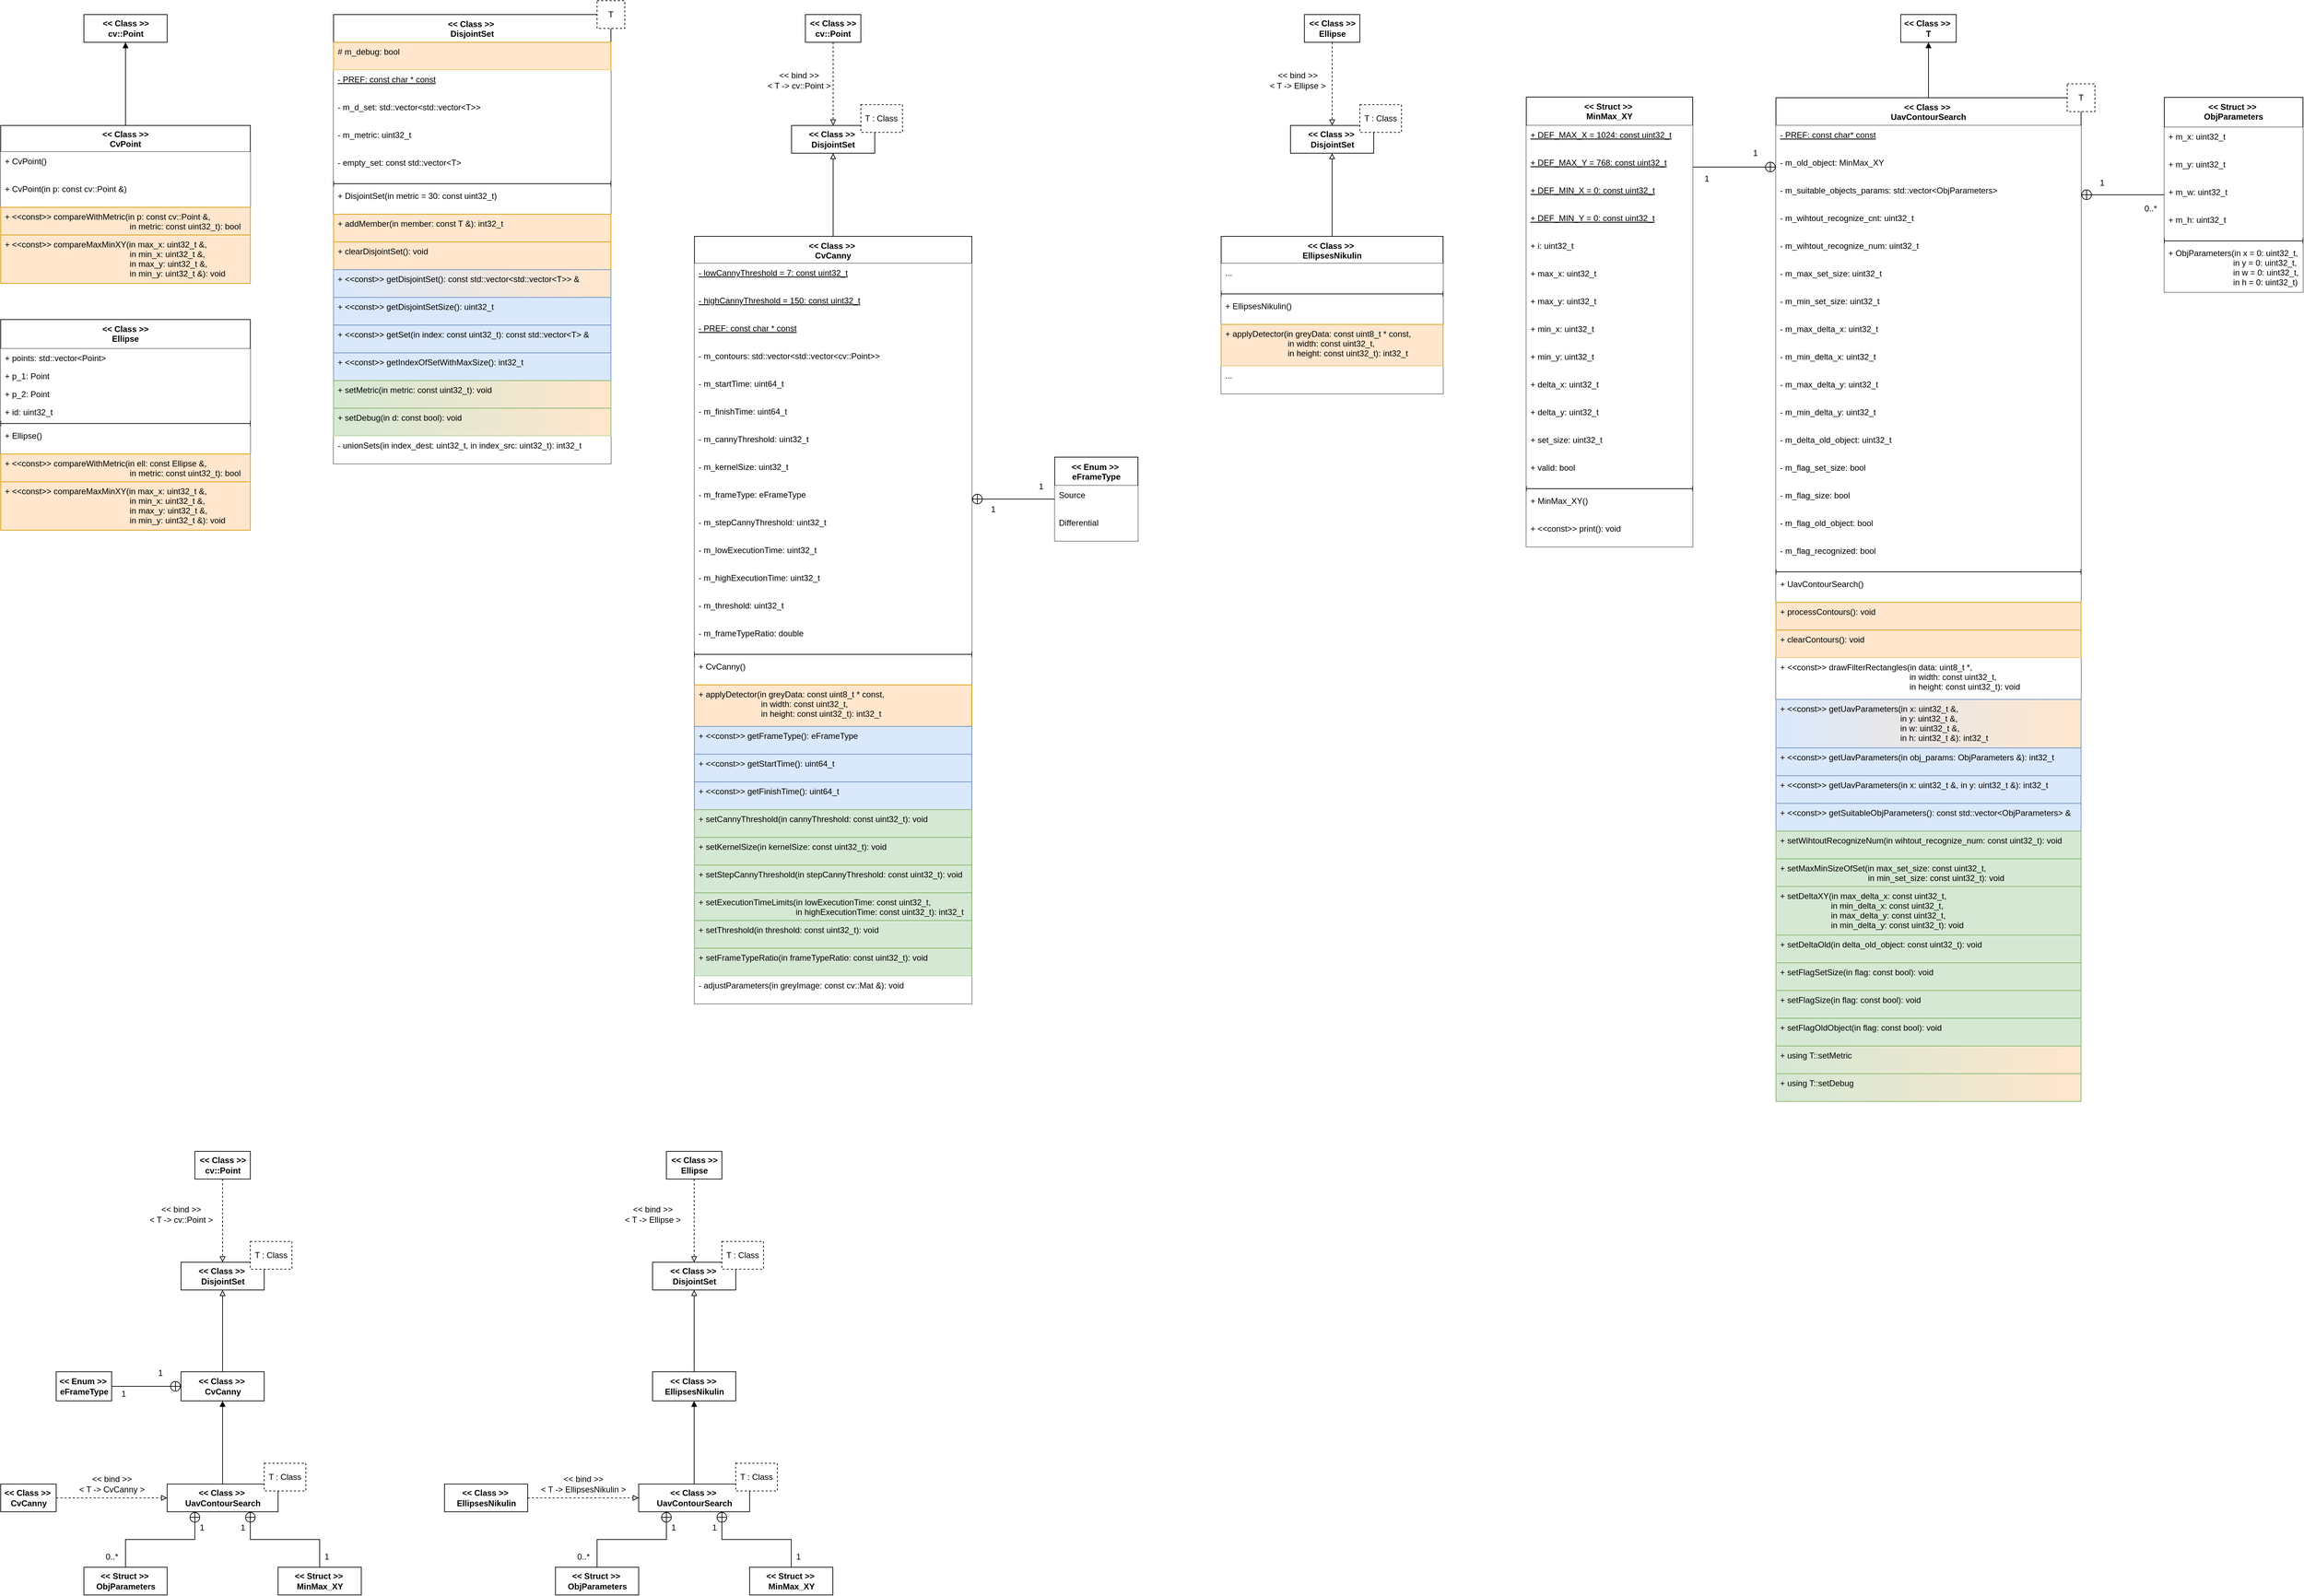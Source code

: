 <mxfile version="12.4.2" type="device" pages="1"><diagram id="tM-9ayaxXP2C4DN5zZft" name="Page-1"><mxGraphModel dx="1278" dy="949" grid="1" gridSize="10" guides="1" tooltips="1" connect="1" arrows="1" fold="1" page="1" pageScale="1" pageWidth="827" pageHeight="1169" math="0" shadow="0"><root><mxCell id="0"/><mxCell id="1" parent="0"/><mxCell id="buNQa2bh92V5s4yhv6s5-42" style="edgeStyle=orthogonalEdgeStyle;rounded=0;orthogonalLoop=1;jettySize=auto;html=1;endArrow=block;endFill=0;" parent="1" source="buNQa2bh92V5s4yhv6s5-20" target="buNQa2bh92V5s4yhv6s5-40" edge="1"><mxGeometry relative="1" as="geometry"/></mxCell><mxCell id="buNQa2bh92V5s4yhv6s5-20" value="&lt;&lt; Class &gt;&gt; &#10;CvCanny" style="swimlane;fontStyle=1;align=center;verticalAlign=top;childLayout=stackLayout;horizontal=1;startSize=39;horizontalStack=0;resizeParent=1;resizeParentMax=0;resizeLast=0;collapsible=1;marginBottom=0;fillColor=#ffffff;" parent="1" vertex="1"><mxGeometry x="1040.43" y="360" width="400" height="1107" as="geometry"/></mxCell><mxCell id="jcH-a-1G18BvIn1_G1Fv-13" value="- lowCannyThreshold = 7: const uint32_t" style="text;strokeColor=none;fillColor=#ffffff;align=left;verticalAlign=top;spacingLeft=4;spacingRight=4;overflow=hidden;rotatable=0;points=[[0,0.5],[1,0.5]];portConstraint=eastwest;fontStyle=4" parent="buNQa2bh92V5s4yhv6s5-20" vertex="1"><mxGeometry y="39" width="400" height="40" as="geometry"/></mxCell><mxCell id="jcH-a-1G18BvIn1_G1Fv-14" value="- highCannyThreshold = 150: const uint32_t" style="text;strokeColor=none;fillColor=#ffffff;align=left;verticalAlign=top;spacingLeft=4;spacingRight=4;overflow=hidden;rotatable=0;points=[[0,0.5],[1,0.5]];portConstraint=eastwest;fontStyle=4" parent="buNQa2bh92V5s4yhv6s5-20" vertex="1"><mxGeometry y="79" width="400" height="40" as="geometry"/></mxCell><mxCell id="buNQa2bh92V5s4yhv6s5-26" value="- PREF: const char * const" style="text;strokeColor=none;fillColor=#ffffff;align=left;verticalAlign=top;spacingLeft=4;spacingRight=4;overflow=hidden;rotatable=0;points=[[0,0.5],[1,0.5]];portConstraint=eastwest;fontStyle=4" parent="buNQa2bh92V5s4yhv6s5-20" vertex="1"><mxGeometry y="119" width="400" height="40" as="geometry"/></mxCell><mxCell id="buNQa2bh92V5s4yhv6s5-28" value="- m_contours: std::vector&lt;std::vector&lt;cv::Point&gt;&gt;" style="text;strokeColor=none;fillColor=#ffffff;align=left;verticalAlign=top;spacingLeft=4;spacingRight=4;overflow=hidden;rotatable=0;points=[[0,0.5],[1,0.5]];portConstraint=eastwest;" parent="buNQa2bh92V5s4yhv6s5-20" vertex="1"><mxGeometry y="159" width="400" height="40" as="geometry"/></mxCell><mxCell id="yRQMzLA5RIGc9ISApW8N-5" value="- m_startTime: uint64_t" style="text;strokeColor=none;fillColor=#ffffff;align=left;verticalAlign=top;spacingLeft=4;spacingRight=4;overflow=hidden;rotatable=0;points=[[0,0.5],[1,0.5]];portConstraint=eastwest;" parent="buNQa2bh92V5s4yhv6s5-20" vertex="1"><mxGeometry y="199" width="400" height="40" as="geometry"/></mxCell><mxCell id="yRQMzLA5RIGc9ISApW8N-4" value="- m_finishTime: uint64_t" style="text;strokeColor=none;fillColor=#ffffff;align=left;verticalAlign=top;spacingLeft=4;spacingRight=4;overflow=hidden;rotatable=0;points=[[0,0.5],[1,0.5]];portConstraint=eastwest;" parent="buNQa2bh92V5s4yhv6s5-20" vertex="1"><mxGeometry y="239" width="400" height="40" as="geometry"/></mxCell><mxCell id="buNQa2bh92V5s4yhv6s5-29" value="- m_cannyThreshold: uint32_t" style="text;strokeColor=none;fillColor=#ffffff;align=left;verticalAlign=top;spacingLeft=4;spacingRight=4;overflow=hidden;rotatable=0;points=[[0,0.5],[1,0.5]];portConstraint=eastwest;" parent="buNQa2bh92V5s4yhv6s5-20" vertex="1"><mxGeometry y="279" width="400" height="40" as="geometry"/></mxCell><mxCell id="buNQa2bh92V5s4yhv6s5-27" value="- m_kernelSize: uint32_t" style="text;strokeColor=none;fillColor=#ffffff;align=left;verticalAlign=top;spacingLeft=4;spacingRight=4;overflow=hidden;rotatable=0;points=[[0,0.5],[1,0.5]];portConstraint=eastwest;" parent="buNQa2bh92V5s4yhv6s5-20" vertex="1"><mxGeometry y="319" width="400" height="40" as="geometry"/></mxCell><mxCell id="jcH-a-1G18BvIn1_G1Fv-7" value="- m_frameType: eFrameType" style="text;strokeColor=none;fillColor=#ffffff;align=left;verticalAlign=top;spacingLeft=4;spacingRight=4;overflow=hidden;rotatable=0;points=[[0,0.5],[1,0.5]];portConstraint=eastwest;" parent="buNQa2bh92V5s4yhv6s5-20" vertex="1"><mxGeometry y="359" width="400" height="40" as="geometry"/></mxCell><mxCell id="jcH-a-1G18BvIn1_G1Fv-8" value="- m_stepCannyThreshold: uint32_t" style="text;strokeColor=none;fillColor=#ffffff;align=left;verticalAlign=top;spacingLeft=4;spacingRight=4;overflow=hidden;rotatable=0;points=[[0,0.5],[1,0.5]];portConstraint=eastwest;" parent="buNQa2bh92V5s4yhv6s5-20" vertex="1"><mxGeometry y="399" width="400" height="40" as="geometry"/></mxCell><mxCell id="jcH-a-1G18BvIn1_G1Fv-16" value="- m_lowExecutionTime: uint32_t" style="text;strokeColor=none;fillColor=#ffffff;align=left;verticalAlign=top;spacingLeft=4;spacingRight=4;overflow=hidden;rotatable=0;points=[[0,0.5],[1,0.5]];portConstraint=eastwest;" parent="buNQa2bh92V5s4yhv6s5-20" vertex="1"><mxGeometry y="439" width="400" height="40" as="geometry"/></mxCell><mxCell id="jcH-a-1G18BvIn1_G1Fv-15" value="- m_highExecutionTime: uint32_t" style="text;strokeColor=none;fillColor=#ffffff;align=left;verticalAlign=top;spacingLeft=4;spacingRight=4;overflow=hidden;rotatable=0;points=[[0,0.5],[1,0.5]];portConstraint=eastwest;" parent="buNQa2bh92V5s4yhv6s5-20" vertex="1"><mxGeometry y="479" width="400" height="40" as="geometry"/></mxCell><mxCell id="jcH-a-1G18BvIn1_G1Fv-18" value="- m_threshold: uint32_t" style="text;strokeColor=none;fillColor=#ffffff;align=left;verticalAlign=top;spacingLeft=4;spacingRight=4;overflow=hidden;rotatable=0;points=[[0,0.5],[1,0.5]];portConstraint=eastwest;" parent="buNQa2bh92V5s4yhv6s5-20" vertex="1"><mxGeometry y="519" width="400" height="40" as="geometry"/></mxCell><mxCell id="jcH-a-1G18BvIn1_G1Fv-20" value="- m_frameTypeRatio: double" style="text;strokeColor=none;fillColor=#ffffff;align=left;verticalAlign=top;spacingLeft=4;spacingRight=4;overflow=hidden;rotatable=0;points=[[0,0.5],[1,0.5]];portConstraint=eastwest;" parent="buNQa2bh92V5s4yhv6s5-20" vertex="1"><mxGeometry y="559" width="400" height="40" as="geometry"/></mxCell><mxCell id="buNQa2bh92V5s4yhv6s5-22" value="" style="line;strokeWidth=1;fillColor=none;align=left;verticalAlign=middle;spacingTop=-1;spacingLeft=3;spacingRight=3;rotatable=0;labelPosition=right;points=[];portConstraint=eastwest;" parent="buNQa2bh92V5s4yhv6s5-20" vertex="1"><mxGeometry y="599" width="400" height="8" as="geometry"/></mxCell><mxCell id="buNQa2bh92V5s4yhv6s5-24" value="+ CvCanny()" style="text;strokeColor=none;fillColor=#ffffff;align=left;verticalAlign=top;spacingLeft=4;spacingRight=4;overflow=hidden;rotatable=0;points=[[0,0.5],[1,0.5]];portConstraint=eastwest;" parent="buNQa2bh92V5s4yhv6s5-20" vertex="1"><mxGeometry y="607" width="400" height="40" as="geometry"/></mxCell><mxCell id="buNQa2bh92V5s4yhv6s5-25" value="+ applyDetector(in greyData: const uint8_t * const, &#10;                           in width: const uint32_t, &#10;                           in height: const uint32_t): int32_t" style="text;strokeColor=#d79b00;fillColor=#ffe6cc;align=left;verticalAlign=top;spacingLeft=4;spacingRight=4;overflow=hidden;rotatable=0;points=[[0,0.5],[1,0.5]];portConstraint=eastwest;" parent="buNQa2bh92V5s4yhv6s5-20" vertex="1"><mxGeometry y="647" width="400" height="60" as="geometry"/></mxCell><mxCell id="jcH-a-1G18BvIn1_G1Fv-9" value="+ &lt;&lt;const&gt;&gt; getFrameType(): eFrameType" style="text;strokeColor=#6c8ebf;fillColor=#dae8fc;align=left;verticalAlign=top;spacingLeft=4;spacingRight=4;overflow=hidden;rotatable=0;points=[[0,0.5],[1,0.5]];portConstraint=eastwest;" parent="buNQa2bh92V5s4yhv6s5-20" vertex="1"><mxGeometry y="707" width="400" height="40" as="geometry"/></mxCell><mxCell id="yRQMzLA5RIGc9ISApW8N-2" value="+ &lt;&lt;const&gt;&gt; getStartTime(): uint64_t" style="text;strokeColor=#6c8ebf;fillColor=#dae8fc;align=left;verticalAlign=top;spacingLeft=4;spacingRight=4;overflow=hidden;rotatable=0;points=[[0,0.5],[1,0.5]];portConstraint=eastwest;" parent="buNQa2bh92V5s4yhv6s5-20" vertex="1"><mxGeometry y="747" width="400" height="40" as="geometry"/></mxCell><mxCell id="yRQMzLA5RIGc9ISApW8N-3" value="+ &lt;&lt;const&gt;&gt; getFinishTime(): uint64_t" style="text;strokeColor=#6c8ebf;fillColor=#dae8fc;align=left;verticalAlign=top;spacingLeft=4;spacingRight=4;overflow=hidden;rotatable=0;points=[[0,0.5],[1,0.5]];portConstraint=eastwest;" parent="buNQa2bh92V5s4yhv6s5-20" vertex="1"><mxGeometry y="787" width="400" height="40" as="geometry"/></mxCell><mxCell id="buNQa2bh92V5s4yhv6s5-30" value="+ setCannyThreshold(in cannyThreshold: const uint32_t): void" style="text;strokeColor=#82b366;fillColor=#d5e8d4;align=left;verticalAlign=top;spacingLeft=4;spacingRight=4;overflow=hidden;rotatable=0;points=[[0,0.5],[1,0.5]];portConstraint=eastwest;" parent="buNQa2bh92V5s4yhv6s5-20" vertex="1"><mxGeometry y="827" width="400" height="40" as="geometry"/></mxCell><mxCell id="buNQa2bh92V5s4yhv6s5-31" value="+ setKernelSize(in kernelSize: const uint32_t): void" style="text;strokeColor=#82b366;fillColor=#d5e8d4;align=left;verticalAlign=top;spacingLeft=4;spacingRight=4;overflow=hidden;rotatable=0;points=[[0,0.5],[1,0.5]];portConstraint=eastwest;" parent="buNQa2bh92V5s4yhv6s5-20" vertex="1"><mxGeometry y="867" width="400" height="40" as="geometry"/></mxCell><mxCell id="jcH-a-1G18BvIn1_G1Fv-12" value="+ setStepCannyThreshold(in stepCannyThreshold: const uint32_t): void" style="text;strokeColor=#82b366;fillColor=#d5e8d4;align=left;verticalAlign=top;spacingLeft=4;spacingRight=4;overflow=hidden;rotatable=0;points=[[0,0.5],[1,0.5]];portConstraint=eastwest;" parent="buNQa2bh92V5s4yhv6s5-20" vertex="1"><mxGeometry y="907" width="400" height="40" as="geometry"/></mxCell><mxCell id="jcH-a-1G18BvIn1_G1Fv-17" value="+ setExecutionTimeLimits(in lowExecutionTime: const uint32_t,&#10;                                          in highExecutionTime: const uint32_t): int32_t" style="text;strokeColor=#82b366;fillColor=#d5e8d4;align=left;verticalAlign=top;spacingLeft=4;spacingRight=4;overflow=hidden;rotatable=0;points=[[0,0.5],[1,0.5]];portConstraint=eastwest;" parent="buNQa2bh92V5s4yhv6s5-20" vertex="1"><mxGeometry y="947" width="400" height="40" as="geometry"/></mxCell><mxCell id="jcH-a-1G18BvIn1_G1Fv-19" value="+ setThreshold(in threshold: const uint32_t): void" style="text;strokeColor=#82b366;fillColor=#d5e8d4;align=left;verticalAlign=top;spacingLeft=4;spacingRight=4;overflow=hidden;rotatable=0;points=[[0,0.5],[1,0.5]];portConstraint=eastwest;" parent="buNQa2bh92V5s4yhv6s5-20" vertex="1"><mxGeometry y="987" width="400" height="40" as="geometry"/></mxCell><mxCell id="jcH-a-1G18BvIn1_G1Fv-21" value="+ setFrameTypeRatio(in frameTypeRatio: const uint32_t): void" style="text;strokeColor=#82b366;fillColor=#d5e8d4;align=left;verticalAlign=top;spacingLeft=4;spacingRight=4;overflow=hidden;rotatable=0;points=[[0,0.5],[1,0.5]];portConstraint=eastwest;" parent="buNQa2bh92V5s4yhv6s5-20" vertex="1"><mxGeometry y="1027" width="400" height="40" as="geometry"/></mxCell><mxCell id="jcH-a-1G18BvIn1_G1Fv-10" value="- adjustParameters(in greyImage: const cv::Mat &amp;): void" style="text;strokeColor=none;fillColor=#ffffff;align=left;verticalAlign=top;spacingLeft=4;spacingRight=4;overflow=hidden;rotatable=0;points=[[0,0.5],[1,0.5]];portConstraint=eastwest;" parent="buNQa2bh92V5s4yhv6s5-20" vertex="1"><mxGeometry y="1067" width="400" height="40" as="geometry"/></mxCell><mxCell id="buNQa2bh92V5s4yhv6s5-52" style="edgeStyle=orthogonalEdgeStyle;rounded=0;orthogonalLoop=1;jettySize=auto;html=1;endArrow=block;endFill=1;" parent="1" source="buNQa2bh92V5s4yhv6s5-32" target="buNQa2bh92V5s4yhv6s5-51" edge="1"><mxGeometry relative="1" as="geometry"/></mxCell><mxCell id="buNQa2bh92V5s4yhv6s5-32" value="&lt;&lt; Class &gt;&gt;&#10;CvPoint" style="swimlane;fontStyle=1;childLayout=stackLayout;horizontal=1;startSize=38;fillColor=#ffffff;horizontalStack=0;resizeParent=1;resizeParentMax=0;resizeLast=0;collapsible=1;marginBottom=0;" parent="1" vertex="1"><mxGeometry x="40" y="200" width="360" height="228" as="geometry"/></mxCell><mxCell id="buNQa2bh92V5s4yhv6s5-36" value="+ CvPoint()" style="text;strokeColor=none;fillColor=#ffffff;align=left;verticalAlign=top;spacingLeft=4;spacingRight=4;overflow=hidden;rotatable=0;points=[[0,0.5],[1,0.5]];portConstraint=eastwest;" parent="buNQa2bh92V5s4yhv6s5-32" vertex="1"><mxGeometry y="38" width="360" height="40" as="geometry"/></mxCell><mxCell id="buNQa2bh92V5s4yhv6s5-37" value="+ CvPoint(in p: const cv::Point &amp;)" style="text;strokeColor=none;fillColor=#ffffff;align=left;verticalAlign=top;spacingLeft=4;spacingRight=4;overflow=hidden;rotatable=0;points=[[0,0.5],[1,0.5]];portConstraint=eastwest;" parent="buNQa2bh92V5s4yhv6s5-32" vertex="1"><mxGeometry y="78" width="360" height="40" as="geometry"/></mxCell><mxCell id="buNQa2bh92V5s4yhv6s5-38" value="+ &lt;&lt;const&gt;&gt; compareWithMetric(in p: const cv::Point &amp;,&#10;                                                      in metric: const uint32_t): bool" style="text;strokeColor=#d79b00;fillColor=#ffe6cc;align=left;verticalAlign=top;spacingLeft=4;spacingRight=4;overflow=hidden;rotatable=0;points=[[0,0.5],[1,0.5]];portConstraint=eastwest;" parent="buNQa2bh92V5s4yhv6s5-32" vertex="1"><mxGeometry y="118" width="360" height="40" as="geometry"/></mxCell><mxCell id="aw3KZKqUXeQ7iJuY9EA0-2" value="+ &lt;&lt;const&gt;&gt; compareMaxMinXY(in max_x: uint32_t &amp;,&#10;                                                      in min_x: uint32_t &amp;,&#10;                                                      in max_y: uint32_t &amp;,&#10;                                                      in min_y: uint32_t &amp;): void" style="text;strokeColor=#d79b00;fillColor=#ffe6cc;align=left;verticalAlign=top;spacingLeft=4;spacingRight=4;overflow=hidden;rotatable=0;points=[[0,0.5],[1,0.5]];portConstraint=eastwest;" parent="buNQa2bh92V5s4yhv6s5-32" vertex="1"><mxGeometry y="158" width="360" height="70" as="geometry"/></mxCell><mxCell id="2UE413LcVrlocCT1kdqK-6" style="edgeStyle=orthogonalEdgeStyle;rounded=0;orthogonalLoop=1;jettySize=auto;html=1;dashed=1;endArrow=block;endFill=0;" parent="1" source="2UE413LcVrlocCT1kdqK-8" target="buNQa2bh92V5s4yhv6s5-40" edge="1"><mxGeometry relative="1" as="geometry"><Array as="points"/><mxPoint x="1240.43" y="152" as="targetPoint"/></mxGeometry></mxCell><mxCell id="2UE413LcVrlocCT1kdqK-7" value="&amp;lt;&amp;lt; bind &amp;gt;&amp;gt;&lt;br&gt;&amp;lt; T -&amp;gt; cv::Point &amp;gt;" style="text;html=1;align=center;verticalAlign=middle;resizable=0;points=[];;labelBackgroundColor=#ffffff;" parent="2UE413LcVrlocCT1kdqK-6" vertex="1" connectable="0"><mxGeometry x="0.407" y="-31" relative="1" as="geometry"><mxPoint x="-19" y="-30" as="offset"/></mxGeometry></mxCell><mxCell id="2UE413LcVrlocCT1kdqK-8" value="&lt;b&gt;&amp;lt;&amp;lt; Class &amp;gt;&amp;gt;&lt;br&gt;cv::Point&lt;br&gt;&lt;/b&gt;" style="html=1;" parent="1" vertex="1"><mxGeometry x="1200.43" y="40" width="80" height="40" as="geometry"/></mxCell><mxCell id="buNQa2bh92V5s4yhv6s5-47" value="&lt;&lt; Class &gt;&gt;&#10;Ellipse" style="swimlane;fontStyle=1;align=center;verticalAlign=top;childLayout=stackLayout;horizontal=1;startSize=42;horizontalStack=0;resizeParent=1;resizeParentMax=0;resizeLast=0;collapsible=1;marginBottom=0;fillColor=#ffffff;" parent="1" vertex="1"><mxGeometry x="40" y="480" width="360" height="304" as="geometry"/></mxCell><mxCell id="buNQa2bh92V5s4yhv6s5-48" value="+ points: std::vector&lt;Point&gt;" style="text;strokeColor=none;fillColor=#ffffff;align=left;verticalAlign=top;spacingLeft=4;spacingRight=4;overflow=hidden;rotatable=0;points=[[0,0.5],[1,0.5]];portConstraint=eastwest;" parent="buNQa2bh92V5s4yhv6s5-47" vertex="1"><mxGeometry y="42" width="360" height="26" as="geometry"/></mxCell><mxCell id="buNQa2bh92V5s4yhv6s5-55" value="+ p_1: Point" style="text;strokeColor=none;fillColor=#ffffff;align=left;verticalAlign=top;spacingLeft=4;spacingRight=4;overflow=hidden;rotatable=0;points=[[0,0.5],[1,0.5]];portConstraint=eastwest;" parent="buNQa2bh92V5s4yhv6s5-47" vertex="1"><mxGeometry y="68" width="360" height="26" as="geometry"/></mxCell><mxCell id="buNQa2bh92V5s4yhv6s5-56" value="+ p_2: Point" style="text;strokeColor=none;fillColor=#ffffff;align=left;verticalAlign=top;spacingLeft=4;spacingRight=4;overflow=hidden;rotatable=0;points=[[0,0.5],[1,0.5]];portConstraint=eastwest;" parent="buNQa2bh92V5s4yhv6s5-47" vertex="1"><mxGeometry y="94" width="360" height="26" as="geometry"/></mxCell><mxCell id="buNQa2bh92V5s4yhv6s5-57" value="+ id: uint32_t" style="text;strokeColor=none;fillColor=#ffffff;align=left;verticalAlign=top;spacingLeft=4;spacingRight=4;overflow=hidden;rotatable=0;points=[[0,0.5],[1,0.5]];portConstraint=eastwest;" parent="buNQa2bh92V5s4yhv6s5-47" vertex="1"><mxGeometry y="120" width="360" height="26" as="geometry"/></mxCell><mxCell id="buNQa2bh92V5s4yhv6s5-49" value="" style="line;strokeWidth=1;fillColor=none;align=left;verticalAlign=middle;spacingTop=-1;spacingLeft=3;spacingRight=3;rotatable=0;labelPosition=right;points=[];portConstraint=eastwest;" parent="buNQa2bh92V5s4yhv6s5-47" vertex="1"><mxGeometry y="146" width="360" height="8" as="geometry"/></mxCell><mxCell id="buNQa2bh92V5s4yhv6s5-53" value="+ Ellipse()" style="text;strokeColor=none;fillColor=#ffffff;align=left;verticalAlign=top;spacingLeft=4;spacingRight=4;overflow=hidden;rotatable=0;points=[[0,0.5],[1,0.5]];portConstraint=eastwest;" parent="buNQa2bh92V5s4yhv6s5-47" vertex="1"><mxGeometry y="154" width="360" height="40" as="geometry"/></mxCell><mxCell id="buNQa2bh92V5s4yhv6s5-54" value="+ &lt;&lt;const&gt;&gt; compareWithMetric(in ell: const Ellipse &amp;,&#10;                                                      in metric: const uint32_t): bool" style="text;strokeColor=#d79b00;fillColor=#ffe6cc;align=left;verticalAlign=top;spacingLeft=4;spacingRight=4;overflow=hidden;rotatable=0;points=[[0,0.5],[1,0.5]];portConstraint=eastwest;" parent="buNQa2bh92V5s4yhv6s5-47" vertex="1"><mxGeometry y="194" width="360" height="40" as="geometry"/></mxCell><mxCell id="aw3KZKqUXeQ7iJuY9EA0-1" value="+ &lt;&lt;const&gt;&gt; compareMaxMinXY(in max_x: uint32_t &amp;,&#10;                                                      in min_x: uint32_t &amp;,&#10;                                                      in max_y: uint32_t &amp;,&#10;                                                      in min_y: uint32_t &amp;): void" style="text;strokeColor=#d79b00;fillColor=#ffe6cc;align=left;verticalAlign=top;spacingLeft=4;spacingRight=4;overflow=hidden;rotatable=0;points=[[0,0.5],[1,0.5]];portConstraint=eastwest;" parent="buNQa2bh92V5s4yhv6s5-47" vertex="1"><mxGeometry y="234" width="360" height="70" as="geometry"/></mxCell><mxCell id="buNQa2bh92V5s4yhv6s5-51" value="&lt;div&gt;&lt;b&gt;&amp;lt;&amp;lt; Class &amp;gt;&amp;gt;&lt;/b&gt;&lt;/div&gt;&lt;div&gt;&lt;b&gt;cv::Point&lt;/b&gt;&lt;/div&gt;" style="html=1;fillColor=#ffffff;" parent="1" vertex="1"><mxGeometry x="160" y="40" width="120" height="40" as="geometry"/></mxCell><mxCell id="aw3KZKqUXeQ7iJuY9EA0-64" style="edgeStyle=orthogonalEdgeStyle;rounded=0;orthogonalLoop=1;jettySize=auto;html=1;endArrow=circlePlus;endFill=0;" parent="1" source="aw3KZKqUXeQ7iJuY9EA0-7" target="aw3KZKqUXeQ7iJuY9EA0-50" edge="1"><mxGeometry relative="1" as="geometry"><Array as="points"><mxPoint x="2510" y="260"/><mxPoint x="2510" y="260"/></Array></mxGeometry></mxCell><mxCell id="aw3KZKqUXeQ7iJuY9EA0-65" value="1" style="text;html=1;align=center;verticalAlign=middle;resizable=0;points=[];;labelBackgroundColor=#ffffff;" parent="aw3KZKqUXeQ7iJuY9EA0-64" vertex="1" connectable="0"><mxGeometry x="-0.908" y="2" relative="1" as="geometry"><mxPoint x="14.29" y="18.33" as="offset"/></mxGeometry></mxCell><mxCell id="aw3KZKqUXeQ7iJuY9EA0-66" value="1" style="text;html=1;align=center;verticalAlign=middle;resizable=0;points=[];;labelBackgroundColor=#ffffff;" parent="aw3KZKqUXeQ7iJuY9EA0-64" vertex="1" connectable="0"><mxGeometry x="0.743" relative="1" as="geometry"><mxPoint x="-14.57" y="-20.33" as="offset"/></mxGeometry></mxCell><mxCell id="aw3KZKqUXeQ7iJuY9EA0-7" value="&lt;&lt; Struct &gt;&gt; &#10;MinMax_XY" style="swimlane;fontStyle=1;align=center;verticalAlign=top;childLayout=stackLayout;horizontal=1;startSize=41;horizontalStack=0;resizeParent=1;resizeParentMax=0;resizeLast=0;collapsible=1;marginBottom=0;" parent="1" vertex="1"><mxGeometry x="2240" y="159" width="240" height="649" as="geometry"/></mxCell><mxCell id="aw3KZKqUXeQ7iJuY9EA0-13" value="+ DEF_MAX_X = 1024: const uint32_t" style="text;strokeColor=none;fillColor=#ffffff;align=left;verticalAlign=top;spacingLeft=4;spacingRight=4;overflow=hidden;rotatable=0;points=[[0,0.5],[1,0.5]];portConstraint=eastwest;fontStyle=4" parent="aw3KZKqUXeQ7iJuY9EA0-7" vertex="1"><mxGeometry y="41" width="240" height="40" as="geometry"/></mxCell><mxCell id="aw3KZKqUXeQ7iJuY9EA0-15" value="+ DEF_MAX_Y = 768: const uint32_t" style="text;strokeColor=none;fillColor=#ffffff;align=left;verticalAlign=top;spacingLeft=4;spacingRight=4;overflow=hidden;rotatable=0;points=[[0,0.5],[1,0.5]];portConstraint=eastwest;fontStyle=4" parent="aw3KZKqUXeQ7iJuY9EA0-7" vertex="1"><mxGeometry y="81" width="240" height="40" as="geometry"/></mxCell><mxCell id="aw3KZKqUXeQ7iJuY9EA0-16" value="+ DEF_MIN_X = 0: const uint32_t" style="text;strokeColor=none;fillColor=#ffffff;align=left;verticalAlign=top;spacingLeft=4;spacingRight=4;overflow=hidden;rotatable=0;points=[[0,0.5],[1,0.5]];portConstraint=eastwest;fontStyle=4" parent="aw3KZKqUXeQ7iJuY9EA0-7" vertex="1"><mxGeometry y="121" width="240" height="40" as="geometry"/></mxCell><mxCell id="aw3KZKqUXeQ7iJuY9EA0-14" value="+ DEF_MIN_Y = 0: const uint32_t" style="text;strokeColor=none;fillColor=#ffffff;align=left;verticalAlign=top;spacingLeft=4;spacingRight=4;overflow=hidden;rotatable=0;points=[[0,0.5],[1,0.5]];portConstraint=eastwest;fontStyle=4" parent="aw3KZKqUXeQ7iJuY9EA0-7" vertex="1"><mxGeometry y="161" width="240" height="40" as="geometry"/></mxCell><mxCell id="aw3KZKqUXeQ7iJuY9EA0-17" value="+ i: uint32_t" style="text;strokeColor=none;fillColor=#ffffff;align=left;verticalAlign=top;spacingLeft=4;spacingRight=4;overflow=hidden;rotatable=0;points=[[0,0.5],[1,0.5]];portConstraint=eastwest;" parent="aw3KZKqUXeQ7iJuY9EA0-7" vertex="1"><mxGeometry y="201" width="240" height="40" as="geometry"/></mxCell><mxCell id="aw3KZKqUXeQ7iJuY9EA0-18" value="+ max_x: uint32_t" style="text;strokeColor=none;fillColor=#ffffff;align=left;verticalAlign=top;spacingLeft=4;spacingRight=4;overflow=hidden;rotatable=0;points=[[0,0.5],[1,0.5]];portConstraint=eastwest;" parent="aw3KZKqUXeQ7iJuY9EA0-7" vertex="1"><mxGeometry y="241" width="240" height="40" as="geometry"/></mxCell><mxCell id="aw3KZKqUXeQ7iJuY9EA0-19" value="+ max_y: uint32_t" style="text;strokeColor=none;fillColor=#ffffff;align=left;verticalAlign=top;spacingLeft=4;spacingRight=4;overflow=hidden;rotatable=0;points=[[0,0.5],[1,0.5]];portConstraint=eastwest;" parent="aw3KZKqUXeQ7iJuY9EA0-7" vertex="1"><mxGeometry y="281" width="240" height="40" as="geometry"/></mxCell><mxCell id="aw3KZKqUXeQ7iJuY9EA0-20" value="+ min_x: uint32_t" style="text;strokeColor=none;fillColor=#ffffff;align=left;verticalAlign=top;spacingLeft=4;spacingRight=4;overflow=hidden;rotatable=0;points=[[0,0.5],[1,0.5]];portConstraint=eastwest;" parent="aw3KZKqUXeQ7iJuY9EA0-7" vertex="1"><mxGeometry y="321" width="240" height="40" as="geometry"/></mxCell><mxCell id="aw3KZKqUXeQ7iJuY9EA0-21" value="+ min_y: uint32_t" style="text;strokeColor=none;fillColor=#ffffff;align=left;verticalAlign=top;spacingLeft=4;spacingRight=4;overflow=hidden;rotatable=0;points=[[0,0.5],[1,0.5]];portConstraint=eastwest;" parent="aw3KZKqUXeQ7iJuY9EA0-7" vertex="1"><mxGeometry y="361" width="240" height="40" as="geometry"/></mxCell><mxCell id="aw3KZKqUXeQ7iJuY9EA0-22" value="+ delta_x: uint32_t" style="text;strokeColor=none;fillColor=#ffffff;align=left;verticalAlign=top;spacingLeft=4;spacingRight=4;overflow=hidden;rotatable=0;points=[[0,0.5],[1,0.5]];portConstraint=eastwest;" parent="aw3KZKqUXeQ7iJuY9EA0-7" vertex="1"><mxGeometry y="401" width="240" height="40" as="geometry"/></mxCell><mxCell id="aw3KZKqUXeQ7iJuY9EA0-23" value="+ delta_y: uint32_t" style="text;strokeColor=none;fillColor=#ffffff;align=left;verticalAlign=top;spacingLeft=4;spacingRight=4;overflow=hidden;rotatable=0;points=[[0,0.5],[1,0.5]];portConstraint=eastwest;" parent="aw3KZKqUXeQ7iJuY9EA0-7" vertex="1"><mxGeometry y="441" width="240" height="40" as="geometry"/></mxCell><mxCell id="aw3KZKqUXeQ7iJuY9EA0-25" value="+ set_size: uint32_t" style="text;strokeColor=none;fillColor=#ffffff;align=left;verticalAlign=top;spacingLeft=4;spacingRight=4;overflow=hidden;rotatable=0;points=[[0,0.5],[1,0.5]];portConstraint=eastwest;" parent="aw3KZKqUXeQ7iJuY9EA0-7" vertex="1"><mxGeometry y="481" width="240" height="40" as="geometry"/></mxCell><mxCell id="aw3KZKqUXeQ7iJuY9EA0-24" value="+ valid: bool" style="text;strokeColor=none;fillColor=#ffffff;align=left;verticalAlign=top;spacingLeft=4;spacingRight=4;overflow=hidden;rotatable=0;points=[[0,0.5],[1,0.5]];portConstraint=eastwest;" parent="aw3KZKqUXeQ7iJuY9EA0-7" vertex="1"><mxGeometry y="521" width="240" height="40" as="geometry"/></mxCell><mxCell id="aw3KZKqUXeQ7iJuY9EA0-9" value="" style="line;strokeWidth=1;fillColor=none;align=left;verticalAlign=middle;spacingTop=-1;spacingLeft=3;spacingRight=3;rotatable=0;labelPosition=right;points=[];portConstraint=eastwest;" parent="aw3KZKqUXeQ7iJuY9EA0-7" vertex="1"><mxGeometry y="561" width="240" height="8" as="geometry"/></mxCell><mxCell id="aw3KZKqUXeQ7iJuY9EA0-11" value="+ MinMax_XY()" style="text;strokeColor=none;fillColor=#ffffff;align=left;verticalAlign=top;spacingLeft=4;spacingRight=4;overflow=hidden;rotatable=0;points=[[0,0.5],[1,0.5]];portConstraint=eastwest;" parent="aw3KZKqUXeQ7iJuY9EA0-7" vertex="1"><mxGeometry y="569" width="240" height="40" as="geometry"/></mxCell><mxCell id="aw3KZKqUXeQ7iJuY9EA0-12" value="+ &lt;&lt;const&gt;&gt; print(): void" style="text;strokeColor=none;fillColor=#ffffff;align=left;verticalAlign=top;spacingLeft=4;spacingRight=4;overflow=hidden;rotatable=0;points=[[0,0.5],[1,0.5]];portConstraint=eastwest;" parent="aw3KZKqUXeQ7iJuY9EA0-7" vertex="1"><mxGeometry y="609" width="240" height="40" as="geometry"/></mxCell><mxCell id="aw3KZKqUXeQ7iJuY9EA0-31" value="" style="group" parent="1" vertex="1" connectable="0"><mxGeometry x="520" y="20" width="420" height="668" as="geometry"/></mxCell><mxCell id="buNQa2bh92V5s4yhv6s5-1" value="&lt;&lt; Class &gt;&gt; &#10;DisjointSet" style="swimlane;fontStyle=1;align=center;verticalAlign=top;childLayout=stackLayout;horizontal=1;startSize=40;horizontalStack=0;resizeParent=1;resizeParentMax=0;resizeLast=0;collapsible=1;marginBottom=0;fillColor=#ffffff;" parent="aw3KZKqUXeQ7iJuY9EA0-31" vertex="1"><mxGeometry y="20" width="400" height="648" as="geometry"/></mxCell><mxCell id="buNQa2bh92V5s4yhv6s5-2" value="# m_debug: bool" style="text;strokeColor=#d79b00;fillColor=#ffe6cc;align=left;verticalAlign=top;spacingLeft=4;spacingRight=4;overflow=hidden;rotatable=0;points=[[0,0.5],[1,0.5]];portConstraint=eastwest;" parent="buNQa2bh92V5s4yhv6s5-1" vertex="1"><mxGeometry y="40" width="400" height="40" as="geometry"/></mxCell><mxCell id="buNQa2bh92V5s4yhv6s5-18" value="- PREF: const char * const" style="text;strokeColor=none;fillColor=#ffffff;align=left;verticalAlign=top;spacingLeft=4;spacingRight=4;overflow=hidden;rotatable=0;points=[[0,0.5],[1,0.5]];portConstraint=eastwest;fontStyle=4" parent="buNQa2bh92V5s4yhv6s5-1" vertex="1"><mxGeometry y="80" width="400" height="40" as="geometry"/></mxCell><mxCell id="buNQa2bh92V5s4yhv6s5-15" value="- m_d_set: std::vector&lt;std::vector&lt;T&gt;&gt;" style="text;strokeColor=none;fillColor=#ffffff;align=left;verticalAlign=top;spacingLeft=4;spacingRight=4;overflow=hidden;rotatable=0;points=[[0,0.5],[1,0.5]];portConstraint=eastwest;" parent="buNQa2bh92V5s4yhv6s5-1" vertex="1"><mxGeometry y="120" width="400" height="40" as="geometry"/></mxCell><mxCell id="buNQa2bh92V5s4yhv6s5-16" value="- m_metric: uint32_t" style="text;strokeColor=none;fillColor=#ffffff;align=left;verticalAlign=top;spacingLeft=4;spacingRight=4;overflow=hidden;rotatable=0;points=[[0,0.5],[1,0.5]];portConstraint=eastwest;" parent="buNQa2bh92V5s4yhv6s5-1" vertex="1"><mxGeometry y="160" width="400" height="40" as="geometry"/></mxCell><mxCell id="buNQa2bh92V5s4yhv6s5-17" value="- empty_set: const std::vector&lt;T&gt;" style="text;strokeColor=none;fillColor=#ffffff;align=left;verticalAlign=top;spacingLeft=4;spacingRight=4;overflow=hidden;rotatable=0;points=[[0,0.5],[1,0.5]];portConstraint=eastwest;" parent="buNQa2bh92V5s4yhv6s5-1" vertex="1"><mxGeometry y="200" width="400" height="40" as="geometry"/></mxCell><mxCell id="buNQa2bh92V5s4yhv6s5-3" value="" style="line;strokeWidth=1;fillColor=#ffffff;align=left;verticalAlign=middle;spacingTop=-1;spacingLeft=3;spacingRight=3;rotatable=0;labelPosition=right;points=[];portConstraint=eastwest;" parent="buNQa2bh92V5s4yhv6s5-1" vertex="1"><mxGeometry y="240" width="400" height="8" as="geometry"/></mxCell><mxCell id="buNQa2bh92V5s4yhv6s5-6" value="+ DisjointSet(in metric = 30: const uint32_t)" style="text;strokeColor=none;fillColor=#ffffff;align=left;verticalAlign=top;spacingLeft=4;spacingRight=4;overflow=hidden;rotatable=0;points=[[0,0.5],[1,0.5]];portConstraint=eastwest;" parent="buNQa2bh92V5s4yhv6s5-1" vertex="1"><mxGeometry y="248" width="400" height="40" as="geometry"/></mxCell><mxCell id="buNQa2bh92V5s4yhv6s5-4" value="+ addMember(in member: const T &amp;): int32_t" style="text;strokeColor=#d79b00;fillColor=#ffe6cc;align=left;verticalAlign=top;spacingLeft=4;spacingRight=4;overflow=hidden;rotatable=0;points=[[0,0.5],[1,0.5]];portConstraint=eastwest;" parent="buNQa2bh92V5s4yhv6s5-1" vertex="1"><mxGeometry y="288" width="400" height="40" as="geometry"/></mxCell><mxCell id="buNQa2bh92V5s4yhv6s5-7" value="+ clearDisjointSet(): void" style="text;strokeColor=#d79b00;fillColor=#ffe6cc;align=left;verticalAlign=top;spacingLeft=4;spacingRight=4;overflow=hidden;rotatable=0;points=[[0,0.5],[1,0.5]];portConstraint=eastwest;" parent="buNQa2bh92V5s4yhv6s5-1" vertex="1"><mxGeometry y="328" width="400" height="40" as="geometry"/></mxCell><mxCell id="buNQa2bh92V5s4yhv6s5-8" value="+ &lt;&lt;const&gt;&gt; getDisjointSet(): const std::vector&lt;std::vector&lt;T&gt;&gt; &amp;" style="text;strokeColor=#6c8ebf;fillColor=#dae8fc;align=left;verticalAlign=top;spacingLeft=4;spacingRight=4;overflow=hidden;rotatable=0;points=[[0,0.5],[1,0.5]];portConstraint=eastwest;gradientColor=#FFE6CC;gradientDirection=east;" parent="buNQa2bh92V5s4yhv6s5-1" vertex="1"><mxGeometry y="368" width="400" height="40" as="geometry"/></mxCell><mxCell id="buNQa2bh92V5s4yhv6s5-9" value="+ &lt;&lt;const&gt;&gt; getDisjointSetSize(): uint32_t" style="text;strokeColor=#6c8ebf;fillColor=#dae8fc;align=left;verticalAlign=top;spacingLeft=4;spacingRight=4;overflow=hidden;rotatable=0;points=[[0,0.5],[1,0.5]];portConstraint=eastwest;" parent="buNQa2bh92V5s4yhv6s5-1" vertex="1"><mxGeometry y="408" width="400" height="40" as="geometry"/></mxCell><mxCell id="buNQa2bh92V5s4yhv6s5-10" value="+ &lt;&lt;const&gt;&gt; getSet(in index: const uint32_t): const std::vector&lt;T&gt; &amp;" style="text;strokeColor=#6c8ebf;fillColor=#dae8fc;align=left;verticalAlign=top;spacingLeft=4;spacingRight=4;overflow=hidden;rotatable=0;points=[[0,0.5],[1,0.5]];portConstraint=eastwest;" parent="buNQa2bh92V5s4yhv6s5-1" vertex="1"><mxGeometry y="448" width="400" height="40" as="geometry"/></mxCell><mxCell id="buNQa2bh92V5s4yhv6s5-11" value="+ &lt;&lt;const&gt;&gt; getIndexOfSetWithMaxSize(): int32_t" style="text;strokeColor=#6c8ebf;fillColor=#dae8fc;align=left;verticalAlign=top;spacingLeft=4;spacingRight=4;overflow=hidden;rotatable=0;points=[[0,0.5],[1,0.5]];portConstraint=eastwest;" parent="buNQa2bh92V5s4yhv6s5-1" vertex="1"><mxGeometry y="488" width="400" height="40" as="geometry"/></mxCell><mxCell id="buNQa2bh92V5s4yhv6s5-12" value="+ setMetric(in metric: const uint32_t): void" style="text;strokeColor=#82b366;fillColor=#d5e8d4;align=left;verticalAlign=top;spacingLeft=4;spacingRight=4;overflow=hidden;rotatable=0;points=[[0,0.5],[1,0.5]];portConstraint=eastwest;gradientColor=#FFE6CC;gradientDirection=east;" parent="buNQa2bh92V5s4yhv6s5-1" vertex="1"><mxGeometry y="528" width="400" height="40" as="geometry"/></mxCell><mxCell id="buNQa2bh92V5s4yhv6s5-13" value="+ setDebug(in d: const bool): void" style="text;strokeColor=#82b366;fillColor=#d5e8d4;align=left;verticalAlign=top;spacingLeft=4;spacingRight=4;overflow=hidden;rotatable=0;points=[[0,0.5],[1,0.5]];portConstraint=eastwest;gradientColor=#FFE6CC;gradientDirection=east;" parent="buNQa2bh92V5s4yhv6s5-1" vertex="1"><mxGeometry y="568" width="400" height="40" as="geometry"/></mxCell><mxCell id="buNQa2bh92V5s4yhv6s5-14" value="- unionSets(in index_dest: uint32_t, in index_src: uint32_t): int32_t" style="text;strokeColor=none;fillColor=#ffffff;align=left;verticalAlign=top;spacingLeft=4;spacingRight=4;overflow=hidden;rotatable=0;points=[[0,0.5],[1,0.5]];portConstraint=eastwest;" parent="buNQa2bh92V5s4yhv6s5-1" vertex="1"><mxGeometry y="608" width="400" height="40" as="geometry"/></mxCell><mxCell id="buNQa2bh92V5s4yhv6s5-5" value="T" style="whiteSpace=wrap;html=1;aspect=fixed;dashed=1;" parent="aw3KZKqUXeQ7iJuY9EA0-31" vertex="1"><mxGeometry x="380" width="40" height="40" as="geometry"/></mxCell><mxCell id="aw3KZKqUXeQ7iJuY9EA0-68" value="" style="group" parent="1" vertex="1" connectable="0"><mxGeometry x="2600" y="140" width="460" height="1228" as="geometry"/></mxCell><mxCell id="aw3KZKqUXeQ7iJuY9EA0-26" value="&lt;&lt; Class &gt;&gt; &#10;UavContourSearch" style="swimlane;fontStyle=1;align=center;verticalAlign=top;childLayout=stackLayout;horizontal=1;startSize=40;horizontalStack=0;resizeParent=1;resizeParentMax=0;resizeLast=0;collapsible=1;marginBottom=0;" parent="aw3KZKqUXeQ7iJuY9EA0-68" vertex="1"><mxGeometry y="20" width="440" height="1448" as="geometry"/></mxCell><mxCell id="aw3KZKqUXeQ7iJuY9EA0-44" value="- PREF: const char* const" style="text;strokeColor=none;fillColor=#ffffff;align=left;verticalAlign=top;spacingLeft=4;spacingRight=4;overflow=hidden;rotatable=0;points=[[0,0.5],[1,0.5]];portConstraint=eastwest;fontStyle=4" parent="aw3KZKqUXeQ7iJuY9EA0-26" vertex="1"><mxGeometry y="40" width="440" height="40" as="geometry"/></mxCell><mxCell id="aw3KZKqUXeQ7iJuY9EA0-50" value="- m_old_object: MinMax_XY" style="text;strokeColor=none;fillColor=#ffffff;align=left;verticalAlign=top;spacingLeft=4;spacingRight=4;overflow=hidden;rotatable=0;points=[[0,0.5],[1,0.5]];portConstraint=eastwest;" parent="aw3KZKqUXeQ7iJuY9EA0-26" vertex="1"><mxGeometry y="80" width="440" height="40" as="geometry"/></mxCell><mxCell id="aw3KZKqUXeQ7iJuY9EA0-108" value="- m_suitable_objects_params: std::vector&lt;ObjParameters&gt;" style="text;strokeColor=none;fillColor=#ffffff;align=left;verticalAlign=top;spacingLeft=4;spacingRight=4;overflow=hidden;rotatable=0;points=[[0,0.5],[1,0.5]];portConstraint=eastwest;" parent="aw3KZKqUXeQ7iJuY9EA0-26" vertex="1"><mxGeometry y="120" width="440" height="40" as="geometry"/></mxCell><mxCell id="aw3KZKqUXeQ7iJuY9EA0-51" value="- m_wihtout_recognize_cnt: uint32_t" style="text;strokeColor=none;fillColor=#ffffff;align=left;verticalAlign=top;spacingLeft=4;spacingRight=4;overflow=hidden;rotatable=0;points=[[0,0.5],[1,0.5]];portConstraint=eastwest;" parent="aw3KZKqUXeQ7iJuY9EA0-26" vertex="1"><mxGeometry y="160" width="440" height="40" as="geometry"/></mxCell><mxCell id="aw3KZKqUXeQ7iJuY9EA0-52" value="- m_wihtout_recognize_num: uint32_t" style="text;strokeColor=none;fillColor=#ffffff;align=left;verticalAlign=top;spacingLeft=4;spacingRight=4;overflow=hidden;rotatable=0;points=[[0,0.5],[1,0.5]];portConstraint=eastwest;" parent="aw3KZKqUXeQ7iJuY9EA0-26" vertex="1"><mxGeometry y="200" width="440" height="40" as="geometry"/></mxCell><mxCell id="aw3KZKqUXeQ7iJuY9EA0-53" value="- m_max_set_size: uint32_t" style="text;strokeColor=none;fillColor=#ffffff;align=left;verticalAlign=top;spacingLeft=4;spacingRight=4;overflow=hidden;rotatable=0;points=[[0,0.5],[1,0.5]];portConstraint=eastwest;" parent="aw3KZKqUXeQ7iJuY9EA0-26" vertex="1"><mxGeometry y="240" width="440" height="40" as="geometry"/></mxCell><mxCell id="aw3KZKqUXeQ7iJuY9EA0-54" value="- m_min_set_size: uint32_t" style="text;strokeColor=none;fillColor=#ffffff;align=left;verticalAlign=top;spacingLeft=4;spacingRight=4;overflow=hidden;rotatable=0;points=[[0,0.5],[1,0.5]];portConstraint=eastwest;" parent="aw3KZKqUXeQ7iJuY9EA0-26" vertex="1"><mxGeometry y="280" width="440" height="40" as="geometry"/></mxCell><mxCell id="aw3KZKqUXeQ7iJuY9EA0-55" value="- m_max_delta_x: uint32_t" style="text;strokeColor=none;fillColor=#ffffff;align=left;verticalAlign=top;spacingLeft=4;spacingRight=4;overflow=hidden;rotatable=0;points=[[0,0.5],[1,0.5]];portConstraint=eastwest;" parent="aw3KZKqUXeQ7iJuY9EA0-26" vertex="1"><mxGeometry y="320" width="440" height="40" as="geometry"/></mxCell><mxCell id="aw3KZKqUXeQ7iJuY9EA0-56" value="- m_min_delta_x: uint32_t" style="text;strokeColor=none;fillColor=#ffffff;align=left;verticalAlign=top;spacingLeft=4;spacingRight=4;overflow=hidden;rotatable=0;points=[[0,0.5],[1,0.5]];portConstraint=eastwest;" parent="aw3KZKqUXeQ7iJuY9EA0-26" vertex="1"><mxGeometry y="360" width="440" height="40" as="geometry"/></mxCell><mxCell id="aw3KZKqUXeQ7iJuY9EA0-57" value="- m_max_delta_y: uint32_t" style="text;strokeColor=none;fillColor=#ffffff;align=left;verticalAlign=top;spacingLeft=4;spacingRight=4;overflow=hidden;rotatable=0;points=[[0,0.5],[1,0.5]];portConstraint=eastwest;" parent="aw3KZKqUXeQ7iJuY9EA0-26" vertex="1"><mxGeometry y="400" width="440" height="40" as="geometry"/></mxCell><mxCell id="aw3KZKqUXeQ7iJuY9EA0-58" value="- m_min_delta_y: uint32_t" style="text;strokeColor=none;fillColor=#ffffff;align=left;verticalAlign=top;spacingLeft=4;spacingRight=4;overflow=hidden;rotatable=0;points=[[0,0.5],[1,0.5]];portConstraint=eastwest;" parent="aw3KZKqUXeQ7iJuY9EA0-26" vertex="1"><mxGeometry y="440" width="440" height="40" as="geometry"/></mxCell><mxCell id="aw3KZKqUXeQ7iJuY9EA0-59" value="- m_delta_old_object: uint32_t" style="text;strokeColor=none;fillColor=#ffffff;align=left;verticalAlign=top;spacingLeft=4;spacingRight=4;overflow=hidden;rotatable=0;points=[[0,0.5],[1,0.5]];portConstraint=eastwest;" parent="aw3KZKqUXeQ7iJuY9EA0-26" vertex="1"><mxGeometry y="480" width="440" height="40" as="geometry"/></mxCell><mxCell id="aw3KZKqUXeQ7iJuY9EA0-61" value="- m_flag_set_size: bool" style="text;strokeColor=none;fillColor=#ffffff;align=left;verticalAlign=top;spacingLeft=4;spacingRight=4;overflow=hidden;rotatable=0;points=[[0,0.5],[1,0.5]];portConstraint=eastwest;" parent="aw3KZKqUXeQ7iJuY9EA0-26" vertex="1"><mxGeometry y="520" width="440" height="40" as="geometry"/></mxCell><mxCell id="aw3KZKqUXeQ7iJuY9EA0-62" value="- m_flag_size: bool" style="text;strokeColor=none;fillColor=#ffffff;align=left;verticalAlign=top;spacingLeft=4;spacingRight=4;overflow=hidden;rotatable=0;points=[[0,0.5],[1,0.5]];portConstraint=eastwest;" parent="aw3KZKqUXeQ7iJuY9EA0-26" vertex="1"><mxGeometry y="560" width="440" height="40" as="geometry"/></mxCell><mxCell id="aw3KZKqUXeQ7iJuY9EA0-60" value="- m_flag_old_object: bool" style="text;strokeColor=none;fillColor=#ffffff;align=left;verticalAlign=top;spacingLeft=4;spacingRight=4;overflow=hidden;rotatable=0;points=[[0,0.5],[1,0.5]];portConstraint=eastwest;" parent="aw3KZKqUXeQ7iJuY9EA0-26" vertex="1"><mxGeometry y="600" width="440" height="40" as="geometry"/></mxCell><mxCell id="aw3KZKqUXeQ7iJuY9EA0-63" value="- m_flag_recognized: bool" style="text;strokeColor=none;fillColor=#ffffff;align=left;verticalAlign=top;spacingLeft=4;spacingRight=4;overflow=hidden;rotatable=0;points=[[0,0.5],[1,0.5]];portConstraint=eastwest;" parent="aw3KZKqUXeQ7iJuY9EA0-26" vertex="1"><mxGeometry y="640" width="440" height="40" as="geometry"/></mxCell><mxCell id="aw3KZKqUXeQ7iJuY9EA0-28" value="" style="line;strokeWidth=1;fillColor=none;align=left;verticalAlign=middle;spacingTop=-1;spacingLeft=3;spacingRight=3;rotatable=0;labelPosition=right;points=[];portConstraint=eastwest;" parent="aw3KZKqUXeQ7iJuY9EA0-26" vertex="1"><mxGeometry y="680" width="440" height="8" as="geometry"/></mxCell><mxCell id="aw3KZKqUXeQ7iJuY9EA0-32" value="+ UavContourSearch()" style="text;strokeColor=none;fillColor=#ffffff;align=left;verticalAlign=top;spacingLeft=4;spacingRight=4;overflow=hidden;rotatable=0;points=[[0,0.5],[1,0.5]];portConstraint=eastwest;" parent="aw3KZKqUXeQ7iJuY9EA0-26" vertex="1"><mxGeometry y="688" width="440" height="40" as="geometry"/></mxCell><mxCell id="aw3KZKqUXeQ7iJuY9EA0-33" value="+ processContours(): void" style="text;strokeColor=#d79b00;fillColor=#ffe6cc;align=left;verticalAlign=top;spacingLeft=4;spacingRight=4;overflow=hidden;rotatable=0;points=[[0,0.5],[1,0.5]];portConstraint=eastwest;" parent="aw3KZKqUXeQ7iJuY9EA0-26" vertex="1"><mxGeometry y="728" width="440" height="40" as="geometry"/></mxCell><mxCell id="aw3KZKqUXeQ7iJuY9EA0-34" value="+ clearContours(): void" style="text;strokeColor=#d79b00;fillColor=#ffe6cc;align=left;verticalAlign=top;spacingLeft=4;spacingRight=4;overflow=hidden;rotatable=0;points=[[0,0.5],[1,0.5]];portConstraint=eastwest;" parent="aw3KZKqUXeQ7iJuY9EA0-26" vertex="1"><mxGeometry y="768" width="440" height="40" as="geometry"/></mxCell><mxCell id="aw3KZKqUXeQ7iJuY9EA0-35" value="+ &lt;&lt;const&gt;&gt; drawFilterRectangles(in data: uint8_t *,&#10;                                                        in width: const uint32_t,&#10;                                                        in height: const uint32_t): void" style="text;strokeColor=none;fillColor=#ffffff;align=left;verticalAlign=top;spacingLeft=4;spacingRight=4;overflow=hidden;rotatable=0;points=[[0,0.5],[1,0.5]];portConstraint=eastwest;" parent="aw3KZKqUXeQ7iJuY9EA0-26" vertex="1"><mxGeometry y="808" width="440" height="60" as="geometry"/></mxCell><mxCell id="aw3KZKqUXeQ7iJuY9EA0-36" value="+ &lt;&lt;const&gt;&gt; getUavParameters(in x: uint32_t &amp;,&#10;                                                    in y: uint32_t &amp;,&#10;                                                    in w: uint32_t &amp;,&#10;                                                    in h: uint32_t &amp;): int32_t" style="text;strokeColor=#6c8ebf;fillColor=#dae8fc;align=left;verticalAlign=top;spacingLeft=4;spacingRight=4;overflow=hidden;rotatable=0;points=[[0,0.5],[1,0.5]];portConstraint=eastwest;gradientColor=#FFE6CC;gradientDirection=east;" parent="aw3KZKqUXeQ7iJuY9EA0-26" vertex="1"><mxGeometry y="868" width="440" height="70" as="geometry"/></mxCell><mxCell id="aw3KZKqUXeQ7iJuY9EA0-112" value="+ &lt;&lt;const&gt;&gt; getUavParameters(in obj_params: ObjParameters &amp;): int32_t" style="text;strokeColor=#6c8ebf;fillColor=#dae8fc;align=left;verticalAlign=top;spacingLeft=4;spacingRight=4;overflow=hidden;rotatable=0;points=[[0,0.5],[1,0.5]];portConstraint=eastwest;gradientColor=none;gradientDirection=east;" parent="aw3KZKqUXeQ7iJuY9EA0-26" vertex="1"><mxGeometry y="938" width="440" height="40" as="geometry"/></mxCell><mxCell id="yRQMzLA5RIGc9ISApW8N-1" value="+ &lt;&lt;const&gt;&gt; getUavParameters(in x: uint32_t &amp;, in y: uint32_t &amp;): int32_t" style="text;strokeColor=#6c8ebf;fillColor=#dae8fc;align=left;verticalAlign=top;spacingLeft=4;spacingRight=4;overflow=hidden;rotatable=0;points=[[0,0.5],[1,0.5]];portConstraint=eastwest;gradientColor=none;gradientDirection=east;" parent="aw3KZKqUXeQ7iJuY9EA0-26" vertex="1"><mxGeometry y="978" width="440" height="40" as="geometry"/></mxCell><mxCell id="aw3KZKqUXeQ7iJuY9EA0-113" value="+ &lt;&lt;const&gt;&gt; getSuitableObjParameters(): const std::vector&lt;ObjParameters&gt; &amp;" style="text;strokeColor=#6c8ebf;fillColor=#dae8fc;align=left;verticalAlign=top;spacingLeft=4;spacingRight=4;overflow=hidden;rotatable=0;points=[[0,0.5],[1,0.5]];portConstraint=eastwest;gradientColor=none;gradientDirection=east;" parent="aw3KZKqUXeQ7iJuY9EA0-26" vertex="1"><mxGeometry y="1018" width="440" height="40" as="geometry"/></mxCell><mxCell id="aw3KZKqUXeQ7iJuY9EA0-37" value="+ setWihtoutRecognizeNum(in wihtout_recognize_num: const uint32_t): void" style="text;strokeColor=#82b366;fillColor=#d5e8d4;align=left;verticalAlign=top;spacingLeft=4;spacingRight=4;overflow=hidden;rotatable=0;points=[[0,0.5],[1,0.5]];portConstraint=eastwest;" parent="aw3KZKqUXeQ7iJuY9EA0-26" vertex="1"><mxGeometry y="1058" width="440" height="40" as="geometry"/></mxCell><mxCell id="aw3KZKqUXeQ7iJuY9EA0-38" value="+ setMaxMinSizeOfSet(in max_set_size: const uint32_t,&#10;                                      in min_set_size: const uint32_t): void" style="text;strokeColor=#82b366;fillColor=#d5e8d4;align=left;verticalAlign=top;spacingLeft=4;spacingRight=4;overflow=hidden;rotatable=0;points=[[0,0.5],[1,0.5]];portConstraint=eastwest;" parent="aw3KZKqUXeQ7iJuY9EA0-26" vertex="1"><mxGeometry y="1098" width="440" height="40" as="geometry"/></mxCell><mxCell id="aw3KZKqUXeQ7iJuY9EA0-39" value="+ setDeltaXY(in max_delta_x: const uint32_t,&#10;                      in min_delta_x: const uint32_t,&#10;                      in max_delta_y: const uint32_t,&#10;                      in min_delta_y: const uint32_t): void" style="text;strokeColor=#82b366;fillColor=#d5e8d4;align=left;verticalAlign=top;spacingLeft=4;spacingRight=4;overflow=hidden;rotatable=0;points=[[0,0.5],[1,0.5]];portConstraint=eastwest;" parent="aw3KZKqUXeQ7iJuY9EA0-26" vertex="1"><mxGeometry y="1138" width="440" height="70" as="geometry"/></mxCell><mxCell id="aw3KZKqUXeQ7iJuY9EA0-40" value="+ setDeltaOld(in delta_old_object: const uint32_t): void" style="text;strokeColor=#82b366;fillColor=#d5e8d4;align=left;verticalAlign=top;spacingLeft=4;spacingRight=4;overflow=hidden;rotatable=0;points=[[0,0.5],[1,0.5]];portConstraint=eastwest;" parent="aw3KZKqUXeQ7iJuY9EA0-26" vertex="1"><mxGeometry y="1208" width="440" height="40" as="geometry"/></mxCell><mxCell id="aw3KZKqUXeQ7iJuY9EA0-41" value="+ setFlagSetSize(in flag: const bool): void" style="text;strokeColor=#82b366;fillColor=#d5e8d4;align=left;verticalAlign=top;spacingLeft=4;spacingRight=4;overflow=hidden;rotatable=0;points=[[0,0.5],[1,0.5]];portConstraint=eastwest;" parent="aw3KZKqUXeQ7iJuY9EA0-26" vertex="1"><mxGeometry y="1248" width="440" height="40" as="geometry"/></mxCell><mxCell id="aw3KZKqUXeQ7iJuY9EA0-42" value="+ setFlagSize(in flag: const bool): void" style="text;strokeColor=#82b366;fillColor=#d5e8d4;align=left;verticalAlign=top;spacingLeft=4;spacingRight=4;overflow=hidden;rotatable=0;points=[[0,0.5],[1,0.5]];portConstraint=eastwest;" parent="aw3KZKqUXeQ7iJuY9EA0-26" vertex="1"><mxGeometry y="1288" width="440" height="40" as="geometry"/></mxCell><mxCell id="aw3KZKqUXeQ7iJuY9EA0-43" value="+ setFlagOldObject(in flag: const bool): void" style="text;strokeColor=#82b366;fillColor=#d5e8d4;align=left;verticalAlign=top;spacingLeft=4;spacingRight=4;overflow=hidden;rotatable=0;points=[[0,0.5],[1,0.5]];portConstraint=eastwest;" parent="aw3KZKqUXeQ7iJuY9EA0-26" vertex="1"><mxGeometry y="1328" width="440" height="40" as="geometry"/></mxCell><mxCell id="jcH-a-1G18BvIn1_G1Fv-1" value="+ using T::setMetric" style="text;strokeColor=#82b366;fillColor=#d5e8d4;align=left;verticalAlign=top;spacingLeft=4;spacingRight=4;overflow=hidden;rotatable=0;points=[[0,0.5],[1,0.5]];portConstraint=eastwest;gradientColor=#FFE6CC;gradientDirection=east;" parent="aw3KZKqUXeQ7iJuY9EA0-26" vertex="1"><mxGeometry y="1368" width="440" height="40" as="geometry"/></mxCell><mxCell id="jcH-a-1G18BvIn1_G1Fv-2" value="+ using T::setDebug" style="text;strokeColor=#82b366;fillColor=#d5e8d4;align=left;verticalAlign=top;spacingLeft=4;spacingRight=4;overflow=hidden;rotatable=0;points=[[0,0.5],[1,0.5]];portConstraint=eastwest;gradientColor=#FFE6CC;gradientDirection=east;" parent="aw3KZKqUXeQ7iJuY9EA0-26" vertex="1"><mxGeometry y="1408" width="440" height="40" as="geometry"/></mxCell><mxCell id="aw3KZKqUXeQ7iJuY9EA0-30" value="T" style="whiteSpace=wrap;html=1;aspect=fixed;dashed=1;" parent="aw3KZKqUXeQ7iJuY9EA0-68" vertex="1"><mxGeometry x="420" width="40" height="40" as="geometry"/></mxCell><mxCell id="aw3KZKqUXeQ7iJuY9EA0-70" style="edgeStyle=orthogonalEdgeStyle;rounded=0;orthogonalLoop=1;jettySize=auto;html=1;dashed=1;endArrow=block;endFill=0;" parent="1" source="aw3KZKqUXeQ7iJuY9EA0-72" target="aw3KZKqUXeQ7iJuY9EA0-73" edge="1"><mxGeometry relative="1" as="geometry"><Array as="points"/><mxPoint x="360" y="1792" as="targetPoint"/></mxGeometry></mxCell><mxCell id="aw3KZKqUXeQ7iJuY9EA0-71" value="&amp;lt;&amp;lt; bind &amp;gt;&amp;gt;&lt;br&gt;&amp;lt; T -&amp;gt; cv::Point &amp;gt;" style="text;html=1;align=center;verticalAlign=middle;resizable=0;points=[];;labelBackgroundColor=#ffffff;" parent="aw3KZKqUXeQ7iJuY9EA0-70" vertex="1" connectable="0"><mxGeometry x="0.407" y="-31" relative="1" as="geometry"><mxPoint x="-29" y="-34.14" as="offset"/></mxGeometry></mxCell><mxCell id="aw3KZKqUXeQ7iJuY9EA0-72" value="&lt;b&gt;&amp;lt;&amp;lt; Class &amp;gt;&amp;gt;&lt;br&gt;cv::Point&lt;br&gt;&lt;/b&gt;" style="html=1;" parent="1" vertex="1"><mxGeometry x="320" y="1680" width="80" height="40" as="geometry"/></mxCell><mxCell id="aw3KZKqUXeQ7iJuY9EA0-76" value="" style="group" parent="1" vertex="1" connectable="0"><mxGeometry x="1180.43" y="170" width="160" height="70" as="geometry"/></mxCell><mxCell id="buNQa2bh92V5s4yhv6s5-40" value="&lt;div&gt;&lt;b&gt;&amp;lt;&amp;lt; Class &amp;gt;&amp;gt; &lt;/b&gt;&lt;/div&gt;&lt;div&gt;&lt;b&gt;DisjointSet&lt;/b&gt;&lt;/div&gt;" style="html=1;fillColor=#ffffff;" parent="aw3KZKqUXeQ7iJuY9EA0-76" vertex="1"><mxGeometry y="30" width="120" height="40" as="geometry"/></mxCell><mxCell id="2UE413LcVrlocCT1kdqK-5" value="T : Class" style="rounded=0;whiteSpace=wrap;html=1;dashed=1;fillColor=#ffffff;" parent="aw3KZKqUXeQ7iJuY9EA0-76" vertex="1"><mxGeometry x="100" width="60" height="40" as="geometry"/></mxCell><mxCell id="aw3KZKqUXeQ7iJuY9EA0-78" style="edgeStyle=orthogonalEdgeStyle;rounded=0;orthogonalLoop=1;jettySize=auto;html=1;endArrow=block;endFill=0;" parent="1" source="aw3KZKqUXeQ7iJuY9EA0-77" target="aw3KZKqUXeQ7iJuY9EA0-73" edge="1"><mxGeometry relative="1" as="geometry"/></mxCell><mxCell id="aw3KZKqUXeQ7iJuY9EA0-77" value="&lt;div&gt;&lt;b&gt;&amp;lt;&amp;lt; Class &amp;gt;&amp;gt; &lt;/b&gt;&lt;/div&gt;&lt;div&gt;&lt;b&gt;CvCanny&lt;/b&gt;&lt;/div&gt;" style="html=1;gradientColor=none;" parent="1" vertex="1"><mxGeometry x="300" y="1998" width="120" height="42" as="geometry"/></mxCell><mxCell id="aw3KZKqUXeQ7iJuY9EA0-79" style="edgeStyle=orthogonalEdgeStyle;rounded=0;orthogonalLoop=1;jettySize=auto;html=1;dashed=1;endArrow=block;endFill=0;" parent="1" source="aw3KZKqUXeQ7iJuY9EA0-81" target="aw3KZKqUXeQ7iJuY9EA0-82" edge="1"><mxGeometry relative="1" as="geometry"><Array as="points"/><mxPoint x="340" y="2112" as="targetPoint"/></mxGeometry></mxCell><mxCell id="aw3KZKqUXeQ7iJuY9EA0-80" value="&amp;lt;&amp;lt; bind &amp;gt;&amp;gt;&lt;br&gt;&amp;lt; T -&amp;gt; CvCanny &amp;gt;" style="text;html=1;align=center;verticalAlign=middle;resizable=0;points=[];;labelBackgroundColor=#ffffff;" parent="aw3KZKqUXeQ7iJuY9EA0-79" vertex="1" connectable="0"><mxGeometry x="0.407" y="-31" relative="1" as="geometry"><mxPoint x="-33" y="-51" as="offset"/></mxGeometry></mxCell><mxCell id="aw3KZKqUXeQ7iJuY9EA0-81" value="&lt;div&gt;&lt;b&gt;&amp;lt;&amp;lt; Class &amp;gt;&amp;gt; &lt;/b&gt;&lt;/div&gt;&lt;div&gt;&lt;b&gt;CvCanny&lt;/b&gt;&lt;/div&gt;" style="html=1;" parent="1" vertex="1"><mxGeometry x="40" y="2160" width="80" height="40" as="geometry"/></mxCell><mxCell id="aw3KZKqUXeQ7iJuY9EA0-85" style="edgeStyle=orthogonalEdgeStyle;rounded=0;orthogonalLoop=1;jettySize=auto;html=1;endArrow=block;endFill=1;" parent="1" source="aw3KZKqUXeQ7iJuY9EA0-82" target="aw3KZKqUXeQ7iJuY9EA0-77" edge="1"><mxGeometry relative="1" as="geometry"/></mxCell><mxCell id="aw3KZKqUXeQ7iJuY9EA0-84" value="" style="group" parent="1" vertex="1" connectable="0"><mxGeometry x="300" y="1810" width="160" height="70" as="geometry"/></mxCell><mxCell id="aw3KZKqUXeQ7iJuY9EA0-73" value="&lt;div&gt;&lt;b&gt;&amp;lt;&amp;lt; Class &amp;gt;&amp;gt; &lt;/b&gt;&lt;/div&gt;&lt;div&gt;&lt;b&gt;DisjointSet&lt;/b&gt;&lt;/div&gt;" style="html=1;fillColor=#ffffff;" parent="aw3KZKqUXeQ7iJuY9EA0-84" vertex="1"><mxGeometry y="30" width="120" height="40" as="geometry"/></mxCell><mxCell id="aw3KZKqUXeQ7iJuY9EA0-74" value="T : Class" style="rounded=0;whiteSpace=wrap;html=1;dashed=1;fillColor=#ffffff;" parent="aw3KZKqUXeQ7iJuY9EA0-84" vertex="1"><mxGeometry x="100" width="60" height="40" as="geometry"/></mxCell><mxCell id="aw3KZKqUXeQ7iJuY9EA0-87" style="edgeStyle=orthogonalEdgeStyle;rounded=0;orthogonalLoop=1;jettySize=auto;html=1;endArrow=circlePlus;endFill=0;" parent="1" source="aw3KZKqUXeQ7iJuY9EA0-86" target="aw3KZKqUXeQ7iJuY9EA0-82" edge="1"><mxGeometry relative="1" as="geometry"><Array as="points"><mxPoint x="500" y="2240"/><mxPoint x="400" y="2240"/></Array></mxGeometry></mxCell><mxCell id="aw3KZKqUXeQ7iJuY9EA0-88" value="1" style="text;html=1;align=center;verticalAlign=middle;resizable=0;points=[];;labelBackgroundColor=#ffffff;" parent="aw3KZKqUXeQ7iJuY9EA0-87" vertex="1" connectable="0"><mxGeometry x="0.687" y="1" relative="1" as="geometry"><mxPoint x="-10" y="-5" as="offset"/></mxGeometry></mxCell><mxCell id="aw3KZKqUXeQ7iJuY9EA0-89" value="1" style="text;html=1;align=center;verticalAlign=middle;resizable=0;points=[];;labelBackgroundColor=#ffffff;" parent="aw3KZKqUXeQ7iJuY9EA0-87" vertex="1" connectable="0"><mxGeometry x="-0.747" y="-1" relative="1" as="geometry"><mxPoint x="8.86" y="8" as="offset"/></mxGeometry></mxCell><mxCell id="aw3KZKqUXeQ7iJuY9EA0-86" value="&lt;div&gt;&lt;b&gt;&amp;lt;&amp;lt; Struct &amp;gt;&amp;gt; &lt;/b&gt;&lt;/div&gt;&lt;div&gt;&lt;b&gt;MinMax_XY&lt;/b&gt;&lt;/div&gt;" style="html=1;gradientColor=none;" parent="1" vertex="1"><mxGeometry x="440" y="2280" width="120" height="40" as="geometry"/></mxCell><mxCell id="aw3KZKqUXeQ7iJuY9EA0-111" value="" style="group" parent="1" vertex="1" connectable="0"><mxGeometry x="280" y="2130" width="200" height="70" as="geometry"/></mxCell><mxCell id="aw3KZKqUXeQ7iJuY9EA0-82" value="&lt;div&gt;&lt;b&gt;&amp;lt;&amp;lt; Class &amp;gt;&amp;gt; &lt;/b&gt;&lt;/div&gt;&lt;div&gt;&lt;b&gt;UavContourSearch&lt;/b&gt;&lt;/div&gt;" style="html=1;fillColor=#ffffff;" parent="aw3KZKqUXeQ7iJuY9EA0-111" vertex="1"><mxGeometry y="30" width="160" height="40" as="geometry"/></mxCell><mxCell id="aw3KZKqUXeQ7iJuY9EA0-83" value="T : Class" style="rounded=0;whiteSpace=wrap;html=1;dashed=1;fillColor=#ffffff;" parent="aw3KZKqUXeQ7iJuY9EA0-111" vertex="1"><mxGeometry x="140" width="60" height="40" as="geometry"/></mxCell><mxCell id="aw3KZKqUXeQ7iJuY9EA0-123" style="edgeStyle=orthogonalEdgeStyle;rounded=0;orthogonalLoop=1;jettySize=auto;html=1;endArrow=circlePlus;endFill=0;" parent="1" source="aw3KZKqUXeQ7iJuY9EA0-114" target="aw3KZKqUXeQ7iJuY9EA0-108" edge="1"><mxGeometry relative="1" as="geometry"/></mxCell><mxCell id="aw3KZKqUXeQ7iJuY9EA0-125" value="1" style="text;html=1;align=center;verticalAlign=middle;resizable=0;points=[];;labelBackgroundColor=#ffffff;" parent="aw3KZKqUXeQ7iJuY9EA0-123" vertex="1" connectable="0"><mxGeometry x="-0.333" y="-1" relative="1" as="geometry"><mxPoint x="-50" y="-16.5" as="offset"/></mxGeometry></mxCell><mxCell id="aw3KZKqUXeQ7iJuY9EA0-126" value="0..*" style="text;html=1;align=center;verticalAlign=middle;resizable=0;points=[];;labelBackgroundColor=#ffffff;" parent="aw3KZKqUXeQ7iJuY9EA0-123" vertex="1" connectable="0"><mxGeometry x="-0.208" relative="1" as="geometry"><mxPoint x="27.59" y="20" as="offset"/></mxGeometry></mxCell><mxCell id="aw3KZKqUXeQ7iJuY9EA0-114" value="&lt;&lt; Struct &gt;&gt; &#10;ObjParameters" style="swimlane;fontStyle=1;align=center;verticalAlign=top;childLayout=stackLayout;horizontal=1;startSize=43;horizontalStack=0;resizeParent=1;resizeParentMax=0;resizeLast=0;collapsible=1;marginBottom=0;gradientColor=none;" parent="1" vertex="1"><mxGeometry x="3160" y="159.5" width="200" height="281" as="geometry"/></mxCell><mxCell id="aw3KZKqUXeQ7iJuY9EA0-119" value="+ m_x: uint32_t" style="text;strokeColor=none;fillColor=#ffffff;align=left;verticalAlign=top;spacingLeft=4;spacingRight=4;overflow=hidden;rotatable=0;points=[[0,0.5],[1,0.5]];portConstraint=eastwest;" parent="aw3KZKqUXeQ7iJuY9EA0-114" vertex="1"><mxGeometry y="43" width="200" height="40" as="geometry"/></mxCell><mxCell id="aw3KZKqUXeQ7iJuY9EA0-120" value="+ m_y: uint32_t" style="text;strokeColor=none;fillColor=#ffffff;align=left;verticalAlign=top;spacingLeft=4;spacingRight=4;overflow=hidden;rotatable=0;points=[[0,0.5],[1,0.5]];portConstraint=eastwest;" parent="aw3KZKqUXeQ7iJuY9EA0-114" vertex="1"><mxGeometry y="83" width="200" height="40" as="geometry"/></mxCell><mxCell id="aw3KZKqUXeQ7iJuY9EA0-122" value="+ m_w: uint32_t" style="text;strokeColor=none;fillColor=#ffffff;align=left;verticalAlign=top;spacingLeft=4;spacingRight=4;overflow=hidden;rotatable=0;points=[[0,0.5],[1,0.5]];portConstraint=eastwest;" parent="aw3KZKqUXeQ7iJuY9EA0-114" vertex="1"><mxGeometry y="123" width="200" height="40" as="geometry"/></mxCell><mxCell id="aw3KZKqUXeQ7iJuY9EA0-121" value="+ m_h: uint32_t" style="text;strokeColor=none;fillColor=#ffffff;align=left;verticalAlign=top;spacingLeft=4;spacingRight=4;overflow=hidden;rotatable=0;points=[[0,0.5],[1,0.5]];portConstraint=eastwest;" parent="aw3KZKqUXeQ7iJuY9EA0-114" vertex="1"><mxGeometry y="163" width="200" height="40" as="geometry"/></mxCell><mxCell id="aw3KZKqUXeQ7iJuY9EA0-116" value="" style="line;strokeWidth=1;fillColor=none;align=left;verticalAlign=middle;spacingTop=-1;spacingLeft=3;spacingRight=3;rotatable=0;labelPosition=right;points=[];portConstraint=eastwest;" parent="aw3KZKqUXeQ7iJuY9EA0-114" vertex="1"><mxGeometry y="203" width="200" height="8" as="geometry"/></mxCell><mxCell id="aw3KZKqUXeQ7iJuY9EA0-118" value="+ ObjParameters(in x = 0: uint32_t,&#10;                            in y = 0: uint32_t,&#10;                            in w = 0: uint32_t,&#10;                            in h = 0: uint32_t)" style="text;strokeColor=none;fillColor=#ffffff;align=left;verticalAlign=top;spacingLeft=4;spacingRight=4;overflow=hidden;rotatable=0;points=[[0,0.5],[1,0.5]];portConstraint=eastwest;" parent="aw3KZKqUXeQ7iJuY9EA0-114" vertex="1"><mxGeometry y="211" width="200" height="70" as="geometry"/></mxCell><mxCell id="aw3KZKqUXeQ7iJuY9EA0-128" style="edgeStyle=orthogonalEdgeStyle;rounded=0;orthogonalLoop=1;jettySize=auto;html=1;endArrow=circlePlus;endFill=0;" parent="1" source="aw3KZKqUXeQ7iJuY9EA0-127" target="aw3KZKqUXeQ7iJuY9EA0-82" edge="1"><mxGeometry relative="1" as="geometry"><Array as="points"><mxPoint x="220" y="2240"/><mxPoint x="320" y="2240"/></Array></mxGeometry></mxCell><mxCell id="aw3KZKqUXeQ7iJuY9EA0-129" value="1" style="text;html=1;align=center;verticalAlign=middle;resizable=0;points=[];;labelBackgroundColor=#ffffff;" parent="aw3KZKqUXeQ7iJuY9EA0-128" vertex="1" connectable="0"><mxGeometry x="0.654" relative="1" as="geometry"><mxPoint x="10.0" y="-8" as="offset"/></mxGeometry></mxCell><mxCell id="aw3KZKqUXeQ7iJuY9EA0-130" value="0..*" style="text;html=1;align=center;verticalAlign=middle;resizable=0;points=[];;labelBackgroundColor=#ffffff;" parent="aw3KZKqUXeQ7iJuY9EA0-128" vertex="1" connectable="0"><mxGeometry x="-0.832" y="-1" relative="1" as="geometry"><mxPoint x="-20.94" as="offset"/></mxGeometry></mxCell><mxCell id="aw3KZKqUXeQ7iJuY9EA0-127" value="&lt;div&gt;&lt;b&gt;&amp;lt;&amp;lt; Struct &amp;gt;&amp;gt; &lt;/b&gt;&lt;/div&gt;&lt;div&gt;&lt;b&gt;ObjParameters&lt;/b&gt;&lt;br&gt;&lt;/div&gt;" style="html=1;gradientColor=none;" parent="1" vertex="1"><mxGeometry x="160" y="2280" width="120" height="40" as="geometry"/></mxCell><mxCell id="TrccbKCjB17tC7j0Q4f8-1" style="edgeStyle=orthogonalEdgeStyle;rounded=0;orthogonalLoop=1;jettySize=auto;html=1;endArrow=block;endFill=0;" parent="1" source="TrccbKCjB17tC7j0Q4f8-2" target="TrccbKCjB17tC7j0Q4f8-16" edge="1"><mxGeometry relative="1" as="geometry"/></mxCell><mxCell id="TrccbKCjB17tC7j0Q4f8-2" value="&lt;&lt; Class &gt;&gt; &#10;EllipsesNikulin" style="swimlane;fontStyle=1;align=center;verticalAlign=top;childLayout=stackLayout;horizontal=1;startSize=39;horizontalStack=0;resizeParent=1;resizeParentMax=0;resizeLast=0;collapsible=1;marginBottom=0;fillColor=#ffffff;" parent="1" vertex="1"><mxGeometry x="1800" y="360" width="320" height="227" as="geometry"/></mxCell><mxCell id="TrccbKCjB17tC7j0Q4f8-4" value="..." style="text;strokeColor=none;fillColor=#ffffff;align=left;verticalAlign=top;spacingLeft=4;spacingRight=4;overflow=hidden;rotatable=0;points=[[0,0.5],[1,0.5]];portConstraint=eastwest;" parent="TrccbKCjB17tC7j0Q4f8-2" vertex="1"><mxGeometry y="39" width="320" height="40" as="geometry"/></mxCell><mxCell id="TrccbKCjB17tC7j0Q4f8-7" value="" style="line;strokeWidth=1;fillColor=none;align=left;verticalAlign=middle;spacingTop=-1;spacingLeft=3;spacingRight=3;rotatable=0;labelPosition=right;points=[];portConstraint=eastwest;" parent="TrccbKCjB17tC7j0Q4f8-2" vertex="1"><mxGeometry y="79" width="320" height="8" as="geometry"/></mxCell><mxCell id="TrccbKCjB17tC7j0Q4f8-8" value="+ EllipsesNikulin()" style="text;strokeColor=none;fillColor=#ffffff;align=left;verticalAlign=top;spacingLeft=4;spacingRight=4;overflow=hidden;rotatable=0;points=[[0,0.5],[1,0.5]];portConstraint=eastwest;" parent="TrccbKCjB17tC7j0Q4f8-2" vertex="1"><mxGeometry y="87" width="320" height="40" as="geometry"/></mxCell><mxCell id="TrccbKCjB17tC7j0Q4f8-9" value="+ applyDetector(in greyData: const uint8_t * const, &#10;                           in width: const uint32_t, &#10;                           in height: const uint32_t): int32_t" style="text;strokeColor=#d79b00;fillColor=#ffe6cc;align=left;verticalAlign=top;spacingLeft=4;spacingRight=4;overflow=hidden;rotatable=0;points=[[0,0.5],[1,0.5]];portConstraint=eastwest;" parent="TrccbKCjB17tC7j0Q4f8-2" vertex="1"><mxGeometry y="127" width="320" height="60" as="geometry"/></mxCell><mxCell id="TrccbKCjB17tC7j0Q4f8-18" value="..." style="text;strokeColor=none;fillColor=#ffffff;align=left;verticalAlign=top;spacingLeft=4;spacingRight=4;overflow=hidden;rotatable=0;points=[[0,0.5],[1,0.5]];portConstraint=eastwest;" parent="TrccbKCjB17tC7j0Q4f8-2" vertex="1"><mxGeometry y="187" width="320" height="40" as="geometry"/></mxCell><mxCell id="TrccbKCjB17tC7j0Q4f8-12" style="edgeStyle=orthogonalEdgeStyle;rounded=0;orthogonalLoop=1;jettySize=auto;html=1;dashed=1;endArrow=block;endFill=0;" parent="1" source="TrccbKCjB17tC7j0Q4f8-14" target="TrccbKCjB17tC7j0Q4f8-16" edge="1"><mxGeometry relative="1" as="geometry"><Array as="points"/><mxPoint x="1960" y="152" as="targetPoint"/></mxGeometry></mxCell><mxCell id="TrccbKCjB17tC7j0Q4f8-13" value="&amp;lt;&amp;lt; bind &amp;gt;&amp;gt;&lt;br&gt;&amp;lt; T -&amp;gt; Ellipse &amp;gt;" style="text;html=1;align=center;verticalAlign=middle;resizable=0;points=[];;labelBackgroundColor=#ffffff;" parent="TrccbKCjB17tC7j0Q4f8-12" vertex="1" connectable="0"><mxGeometry x="0.407" y="-31" relative="1" as="geometry"><mxPoint x="-19" y="-30" as="offset"/></mxGeometry></mxCell><mxCell id="TrccbKCjB17tC7j0Q4f8-14" value="&lt;b&gt;&amp;lt;&amp;lt; Class &amp;gt;&amp;gt;&lt;br&gt;Ellipse&lt;br&gt;&lt;/b&gt;" style="html=1;" parent="1" vertex="1"><mxGeometry x="1920" y="40" width="80" height="40" as="geometry"/></mxCell><mxCell id="TrccbKCjB17tC7j0Q4f8-15" value="" style="group" parent="1" vertex="1" connectable="0"><mxGeometry x="1900" y="170" width="160" height="70" as="geometry"/></mxCell><mxCell id="TrccbKCjB17tC7j0Q4f8-16" value="&lt;div&gt;&lt;b&gt;&amp;lt;&amp;lt; Class &amp;gt;&amp;gt; &lt;/b&gt;&lt;/div&gt;&lt;div&gt;&lt;b&gt;DisjointSet&lt;/b&gt;&lt;/div&gt;" style="html=1;fillColor=#ffffff;" parent="TrccbKCjB17tC7j0Q4f8-15" vertex="1"><mxGeometry y="30" width="120" height="40" as="geometry"/></mxCell><mxCell id="TrccbKCjB17tC7j0Q4f8-17" value="T : Class" style="rounded=0;whiteSpace=wrap;html=1;dashed=1;fillColor=#ffffff;" parent="TrccbKCjB17tC7j0Q4f8-15" vertex="1"><mxGeometry x="100" width="60" height="40" as="geometry"/></mxCell><mxCell id="TrccbKCjB17tC7j0Q4f8-19" style="edgeStyle=orthogonalEdgeStyle;rounded=0;orthogonalLoop=1;jettySize=auto;html=1;dashed=1;endArrow=block;endFill=0;" parent="1" source="TrccbKCjB17tC7j0Q4f8-21" target="TrccbKCjB17tC7j0Q4f8-29" edge="1"><mxGeometry relative="1" as="geometry"><Array as="points"/><mxPoint x="1040" y="1792" as="targetPoint"/></mxGeometry></mxCell><mxCell id="TrccbKCjB17tC7j0Q4f8-20" value="&amp;lt;&amp;lt; bind &amp;gt;&amp;gt;&lt;br&gt;&amp;lt; T -&amp;gt; Ellipse &amp;gt;" style="text;html=1;align=center;verticalAlign=middle;resizable=0;points=[];;labelBackgroundColor=#ffffff;" parent="TrccbKCjB17tC7j0Q4f8-19" vertex="1" connectable="0"><mxGeometry x="0.407" y="-31" relative="1" as="geometry"><mxPoint x="-29" y="-34.14" as="offset"/></mxGeometry></mxCell><mxCell id="TrccbKCjB17tC7j0Q4f8-21" value="&lt;b&gt;&amp;lt;&amp;lt; Class &amp;gt;&amp;gt;&lt;br&gt;Ellipse&lt;br&gt;&lt;/b&gt;" style="html=1;" parent="1" vertex="1"><mxGeometry x="1000" y="1680" width="80" height="40" as="geometry"/></mxCell><mxCell id="TrccbKCjB17tC7j0Q4f8-22" style="edgeStyle=orthogonalEdgeStyle;rounded=0;orthogonalLoop=1;jettySize=auto;html=1;endArrow=block;endFill=0;" parent="1" source="TrccbKCjB17tC7j0Q4f8-23" target="TrccbKCjB17tC7j0Q4f8-29" edge="1"><mxGeometry relative="1" as="geometry"/></mxCell><mxCell id="TrccbKCjB17tC7j0Q4f8-23" value="&lt;div&gt;&lt;b&gt;&amp;lt;&amp;lt; Class &amp;gt;&amp;gt; &lt;/b&gt;&lt;/div&gt;&lt;div&gt;&lt;b&gt;EllipsesNikulin&lt;/b&gt;&lt;br&gt;&lt;/div&gt;" style="html=1;gradientColor=none;" parent="1" vertex="1"><mxGeometry x="980" y="1998" width="120" height="42" as="geometry"/></mxCell><mxCell id="TrccbKCjB17tC7j0Q4f8-24" style="edgeStyle=orthogonalEdgeStyle;rounded=0;orthogonalLoop=1;jettySize=auto;html=1;dashed=1;endArrow=block;endFill=0;" parent="1" source="TrccbKCjB17tC7j0Q4f8-26" target="TrccbKCjB17tC7j0Q4f8-36" edge="1"><mxGeometry relative="1" as="geometry"><Array as="points"/><mxPoint x="1020" y="2112" as="targetPoint"/></mxGeometry></mxCell><mxCell id="TrccbKCjB17tC7j0Q4f8-25" value="&amp;lt;&amp;lt; bind &amp;gt;&amp;gt;&lt;br&gt;&amp;lt; T -&amp;gt; EllipsesNikulin &amp;gt;" style="text;html=1;align=center;verticalAlign=middle;resizable=0;points=[];;labelBackgroundColor=#ffffff;" parent="TrccbKCjB17tC7j0Q4f8-24" vertex="1" connectable="0"><mxGeometry x="0.407" y="-31" relative="1" as="geometry"><mxPoint x="-33" y="-51" as="offset"/></mxGeometry></mxCell><mxCell id="TrccbKCjB17tC7j0Q4f8-26" value="&lt;div&gt;&lt;b&gt;&amp;lt;&amp;lt; Class &amp;gt;&amp;gt; &lt;/b&gt;&lt;/div&gt;&lt;div&gt;&lt;b&gt;EllipsesNikulin&lt;/b&gt;&lt;br&gt;&lt;/div&gt;" style="html=1;" parent="1" vertex="1"><mxGeometry x="680" y="2160" width="120" height="40" as="geometry"/></mxCell><mxCell id="TrccbKCjB17tC7j0Q4f8-27" style="edgeStyle=orthogonalEdgeStyle;rounded=0;orthogonalLoop=1;jettySize=auto;html=1;endArrow=block;endFill=1;" parent="1" source="TrccbKCjB17tC7j0Q4f8-36" target="TrccbKCjB17tC7j0Q4f8-23" edge="1"><mxGeometry relative="1" as="geometry"/></mxCell><mxCell id="TrccbKCjB17tC7j0Q4f8-28" value="" style="group" parent="1" vertex="1" connectable="0"><mxGeometry x="980" y="1810" width="160" height="70" as="geometry"/></mxCell><mxCell id="TrccbKCjB17tC7j0Q4f8-29" value="&lt;div&gt;&lt;b&gt;&amp;lt;&amp;lt; Class &amp;gt;&amp;gt; &lt;/b&gt;&lt;/div&gt;&lt;div&gt;&lt;b&gt;DisjointSet&lt;/b&gt;&lt;/div&gt;" style="html=1;fillColor=#ffffff;" parent="TrccbKCjB17tC7j0Q4f8-28" vertex="1"><mxGeometry y="30" width="120" height="40" as="geometry"/></mxCell><mxCell id="TrccbKCjB17tC7j0Q4f8-30" value="T : Class" style="rounded=0;whiteSpace=wrap;html=1;dashed=1;fillColor=#ffffff;" parent="TrccbKCjB17tC7j0Q4f8-28" vertex="1"><mxGeometry x="100" width="60" height="40" as="geometry"/></mxCell><mxCell id="TrccbKCjB17tC7j0Q4f8-31" style="edgeStyle=orthogonalEdgeStyle;rounded=0;orthogonalLoop=1;jettySize=auto;html=1;endArrow=circlePlus;endFill=0;" parent="1" source="TrccbKCjB17tC7j0Q4f8-34" target="TrccbKCjB17tC7j0Q4f8-36" edge="1"><mxGeometry relative="1" as="geometry"><Array as="points"><mxPoint x="1180" y="2240"/><mxPoint x="1080" y="2240"/></Array></mxGeometry></mxCell><mxCell id="TrccbKCjB17tC7j0Q4f8-32" value="1" style="text;html=1;align=center;verticalAlign=middle;resizable=0;points=[];;labelBackgroundColor=#ffffff;" parent="TrccbKCjB17tC7j0Q4f8-31" vertex="1" connectable="0"><mxGeometry x="0.687" y="1" relative="1" as="geometry"><mxPoint x="-10" y="-5" as="offset"/></mxGeometry></mxCell><mxCell id="TrccbKCjB17tC7j0Q4f8-33" value="1" style="text;html=1;align=center;verticalAlign=middle;resizable=0;points=[];;labelBackgroundColor=#ffffff;" parent="TrccbKCjB17tC7j0Q4f8-31" vertex="1" connectable="0"><mxGeometry x="-0.747" y="-1" relative="1" as="geometry"><mxPoint x="8.86" y="8" as="offset"/></mxGeometry></mxCell><mxCell id="TrccbKCjB17tC7j0Q4f8-34" value="&lt;div&gt;&lt;b&gt;&amp;lt;&amp;lt; Struct &amp;gt;&amp;gt; &lt;/b&gt;&lt;/div&gt;&lt;div&gt;&lt;b&gt;MinMax_XY&lt;/b&gt;&lt;/div&gt;" style="html=1;gradientColor=none;" parent="1" vertex="1"><mxGeometry x="1120" y="2280" width="120" height="40" as="geometry"/></mxCell><mxCell id="TrccbKCjB17tC7j0Q4f8-35" value="" style="group" parent="1" vertex="1" connectable="0"><mxGeometry x="960" y="2130" width="200" height="70" as="geometry"/></mxCell><mxCell id="TrccbKCjB17tC7j0Q4f8-36" value="&lt;div&gt;&lt;b&gt;&amp;lt;&amp;lt; Class &amp;gt;&amp;gt; &lt;/b&gt;&lt;/div&gt;&lt;div&gt;&lt;b&gt;UavContourSearch&lt;/b&gt;&lt;/div&gt;" style="html=1;fillColor=#ffffff;" parent="TrccbKCjB17tC7j0Q4f8-35" vertex="1"><mxGeometry y="30" width="160" height="40" as="geometry"/></mxCell><mxCell id="TrccbKCjB17tC7j0Q4f8-37" value="T : Class" style="rounded=0;whiteSpace=wrap;html=1;dashed=1;fillColor=#ffffff;" parent="TrccbKCjB17tC7j0Q4f8-35" vertex="1"><mxGeometry x="140" width="60" height="40" as="geometry"/></mxCell><mxCell id="TrccbKCjB17tC7j0Q4f8-38" style="edgeStyle=orthogonalEdgeStyle;rounded=0;orthogonalLoop=1;jettySize=auto;html=1;endArrow=circlePlus;endFill=0;" parent="1" source="TrccbKCjB17tC7j0Q4f8-41" target="TrccbKCjB17tC7j0Q4f8-36" edge="1"><mxGeometry relative="1" as="geometry"><Array as="points"><mxPoint x="900" y="2240"/><mxPoint x="1000" y="2240"/></Array></mxGeometry></mxCell><mxCell id="TrccbKCjB17tC7j0Q4f8-39" value="1" style="text;html=1;align=center;verticalAlign=middle;resizable=0;points=[];;labelBackgroundColor=#ffffff;" parent="TrccbKCjB17tC7j0Q4f8-38" vertex="1" connectable="0"><mxGeometry x="0.654" relative="1" as="geometry"><mxPoint x="10.0" y="-8" as="offset"/></mxGeometry></mxCell><mxCell id="TrccbKCjB17tC7j0Q4f8-40" value="0..*" style="text;html=1;align=center;verticalAlign=middle;resizable=0;points=[];;labelBackgroundColor=#ffffff;" parent="TrccbKCjB17tC7j0Q4f8-38" vertex="1" connectable="0"><mxGeometry x="-0.832" y="-1" relative="1" as="geometry"><mxPoint x="-20.94" as="offset"/></mxGeometry></mxCell><mxCell id="TrccbKCjB17tC7j0Q4f8-41" value="&lt;div&gt;&lt;b&gt;&amp;lt;&amp;lt; Struct &amp;gt;&amp;gt; &lt;/b&gt;&lt;/div&gt;&lt;div&gt;&lt;b&gt;ObjParameters&lt;/b&gt;&lt;br&gt;&lt;/div&gt;" style="html=1;gradientColor=none;" parent="1" vertex="1"><mxGeometry x="840" y="2280" width="120" height="40" as="geometry"/></mxCell><mxCell id="jcH-a-1G18BvIn1_G1Fv-22" style="edgeStyle=orthogonalEdgeStyle;rounded=0;orthogonalLoop=1;jettySize=auto;html=1;endArrow=circlePlus;endFill=0;" parent="1" source="jcH-a-1G18BvIn1_G1Fv-3" target="jcH-a-1G18BvIn1_G1Fv-7" edge="1"><mxGeometry relative="1" as="geometry"/></mxCell><mxCell id="jcH-a-1G18BvIn1_G1Fv-23" value="1" style="text;html=1;align=center;verticalAlign=middle;resizable=0;points=[];;labelBackgroundColor=#ffffff;" parent="jcH-a-1G18BvIn1_G1Fv-22" vertex="1" connectable="0"><mxGeometry x="0.767" y="-2" relative="1" as="geometry"><mxPoint x="15.83" y="17" as="offset"/></mxGeometry></mxCell><mxCell id="jcH-a-1G18BvIn1_G1Fv-24" value="1" style="text;html=1;align=center;verticalAlign=middle;resizable=0;points=[];;labelBackgroundColor=#ffffff;" parent="jcH-a-1G18BvIn1_G1Fv-22" vertex="1" connectable="0"><mxGeometry x="-0.871" y="-1" relative="1" as="geometry"><mxPoint x="-12.5" y="-17.67" as="offset"/></mxGeometry></mxCell><mxCell id="jcH-a-1G18BvIn1_G1Fv-3" value="&lt;&lt; Enum &gt;&gt; &#10;eFrameType" style="swimlane;fontStyle=1;childLayout=stackLayout;horizontal=1;startSize=41;fillColor=#ffffff;horizontalStack=0;resizeParent=1;resizeParentMax=0;resizeLast=0;collapsible=1;marginBottom=0;" parent="1" vertex="1"><mxGeometry x="1560" y="678.5" width="120" height="121" as="geometry"/></mxCell><mxCell id="jcH-a-1G18BvIn1_G1Fv-4" value="Source" style="text;strokeColor=none;fillColor=#ffffff;align=left;verticalAlign=top;spacingLeft=4;spacingRight=4;overflow=hidden;rotatable=0;points=[[0,0.5],[1,0.5]];portConstraint=eastwest;" parent="jcH-a-1G18BvIn1_G1Fv-3" vertex="1"><mxGeometry y="41" width="120" height="40" as="geometry"/></mxCell><mxCell id="jcH-a-1G18BvIn1_G1Fv-5" value="Differential" style="text;strokeColor=none;fillColor=#ffffff;align=left;verticalAlign=top;spacingLeft=4;spacingRight=4;overflow=hidden;rotatable=0;points=[[0,0.5],[1,0.5]];portConstraint=eastwest;" parent="jcH-a-1G18BvIn1_G1Fv-3" vertex="1"><mxGeometry y="81" width="120" height="40" as="geometry"/></mxCell><mxCell id="jcH-a-1G18BvIn1_G1Fv-27" style="edgeStyle=orthogonalEdgeStyle;rounded=0;orthogonalLoop=1;jettySize=auto;html=1;endArrow=circlePlus;endFill=0;" parent="1" source="jcH-a-1G18BvIn1_G1Fv-25" target="aw3KZKqUXeQ7iJuY9EA0-77" edge="1"><mxGeometry relative="1" as="geometry"/></mxCell><mxCell id="jcH-a-1G18BvIn1_G1Fv-28" value="1" style="text;html=1;align=center;verticalAlign=middle;resizable=0;points=[];;labelBackgroundColor=#ffffff;" parent="jcH-a-1G18BvIn1_G1Fv-27" vertex="1" connectable="0"><mxGeometry x="-0.67" y="-1" relative="1" as="geometry"><mxPoint y="10" as="offset"/></mxGeometry></mxCell><mxCell id="jcH-a-1G18BvIn1_G1Fv-29" value="1" style="text;html=1;align=center;verticalAlign=middle;resizable=0;points=[];;labelBackgroundColor=#ffffff;" parent="jcH-a-1G18BvIn1_G1Fv-27" vertex="1" connectable="0"><mxGeometry x="0.337" y="2" relative="1" as="geometry"><mxPoint x="3.1" y="-17" as="offset"/></mxGeometry></mxCell><mxCell id="jcH-a-1G18BvIn1_G1Fv-25" value="&lt;div&gt;&lt;b&gt;&amp;lt;&amp;lt; Enum &amp;gt;&amp;gt; &lt;/b&gt;&lt;/div&gt;&lt;div&gt;&lt;b&gt;eFrameType&lt;/b&gt;&lt;/div&gt;" style="html=1;fillColor=#ffffff;gradientColor=none;" parent="1" vertex="1"><mxGeometry x="120" y="1998" width="80" height="42" as="geometry"/></mxCell><mxCell id="nWO91XkRCyMsZmQkMhGd-3" value="&lt;span style=&quot;font-weight: 700 ; white-space: nowrap&quot;&gt;&amp;lt;&amp;lt; Class &amp;gt;&amp;gt; &lt;/span&gt;&lt;br style=&quot;padding: 0px ; margin: 0px ; font-weight: 700 ; white-space: nowrap&quot;&gt;&lt;b&gt;T&lt;/b&gt;" style="rounded=0;whiteSpace=wrap;html=1;" parent="1" vertex="1"><mxGeometry x="2780" y="40" width="80" height="40" as="geometry"/></mxCell><mxCell id="nWO91XkRCyMsZmQkMhGd-4" style="edgeStyle=orthogonalEdgeStyle;rounded=0;orthogonalLoop=1;jettySize=auto;html=1;endArrow=block;endFill=1;" parent="1" source="aw3KZKqUXeQ7iJuY9EA0-26" target="nWO91XkRCyMsZmQkMhGd-3" edge="1"><mxGeometry relative="1" as="geometry"/></mxCell></root></mxGraphModel></diagram></mxfile>